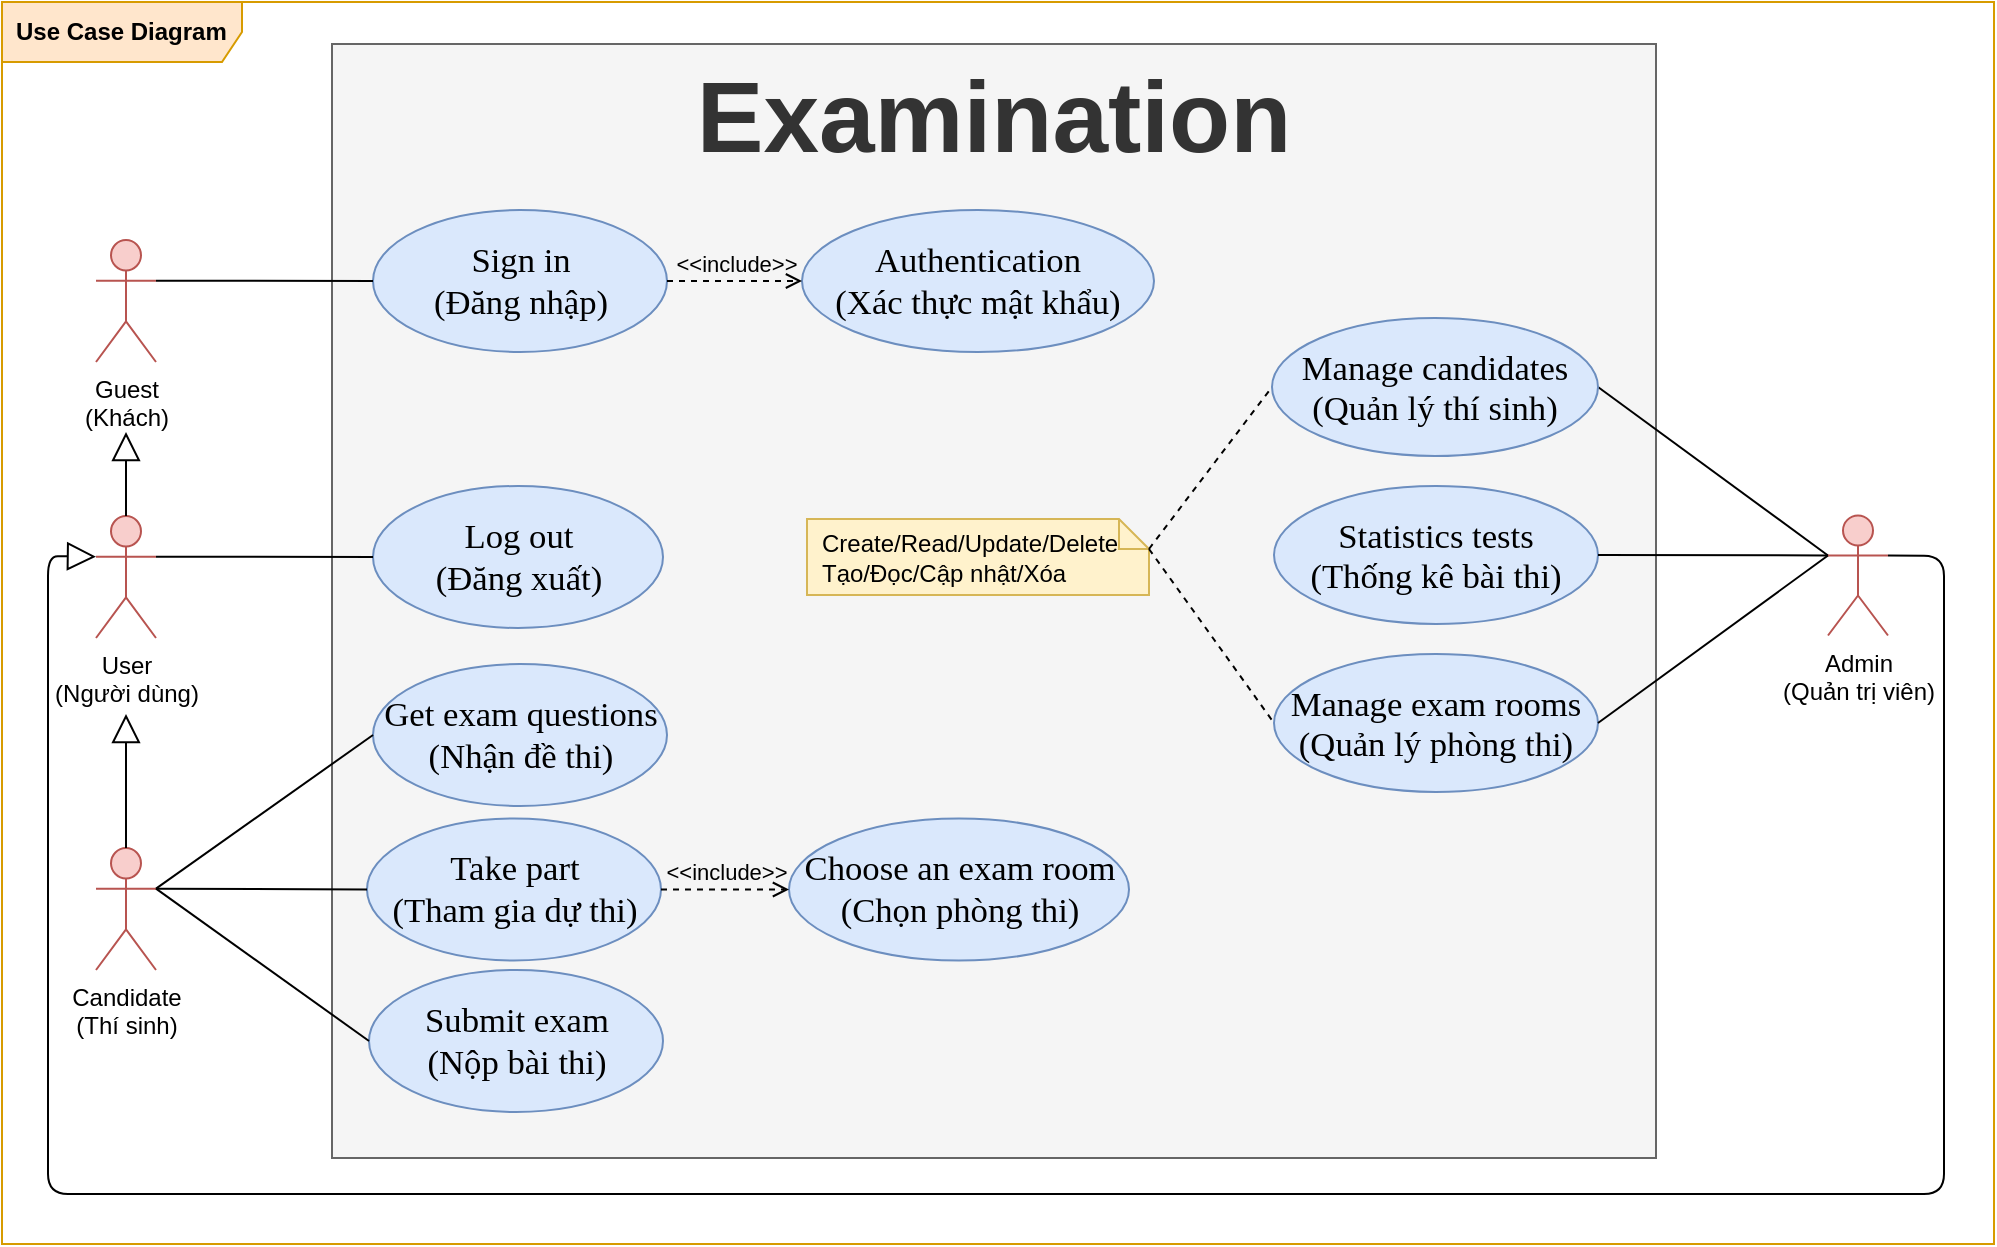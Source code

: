 <mxfile>
    <diagram id="vFwksppeN1v7TlpWI2SC" name="Use Case">
        <mxGraphModel dx="1171" dy="528" grid="0" gridSize="10" guides="1" tooltips="1" connect="1" arrows="1" fold="1" page="0" pageScale="1" pageWidth="827" pageHeight="1169" math="0" shadow="0">
            <root>
                <mxCell id="0"/>
                <mxCell id="1" parent="0"/>
                <mxCell id="3" value="&lt;b&gt;Use Case Diagram&lt;/b&gt;" style="shape=umlFrame;whiteSpace=wrap;html=1;width=120;height=30;boundedLbl=1;verticalAlign=middle;align=left;spacingLeft=5;fillColor=#ffe6cc;strokeColor=#d79b00;swimlaneFillColor=#FFFFFF;" parent="1" vertex="1">
                    <mxGeometry x="388" y="319" width="996" height="621" as="geometry"/>
                </mxCell>
                <mxCell id="4" value="&lt;font style=&quot;font-size: 50px&quot;&gt;Examination&lt;/font&gt;" style="shape=rect;html=1;verticalAlign=top;fontStyle=1;whiteSpace=wrap;align=center;fillColor=#f5f5f5;strokeColor=#666666;fontColor=#333333;" parent="1" vertex="1">
                    <mxGeometry x="553" y="340" width="662" height="557" as="geometry"/>
                </mxCell>
                <mxCell id="7" value="&lt;font face=&quot;times new roman, serif&quot;&gt;&lt;span style=&quot;font-size: 17.333px&quot;&gt;Sign in&lt;br&gt;(Đăng nhập)&lt;/span&gt;&lt;/font&gt;" style="ellipse;whiteSpace=wrap;html=1;fillColor=#dae8fc;strokeColor=#6c8ebf;" parent="1" vertex="1">
                    <mxGeometry x="573.5" y="423" width="147" height="71" as="geometry"/>
                </mxCell>
                <mxCell id="8" value="" style="edgeStyle=none;html=1;endArrow=none;verticalAlign=bottom;entryX=1;entryY=0.333;entryDx=0;entryDy=0;entryPerimeter=0;exitX=0;exitY=0.5;exitDx=0;exitDy=0;" parent="1" source="7" target="28" edge="1">
                    <mxGeometry width="160" relative="1" as="geometry">
                        <mxPoint x="997.5" y="403" as="sourcePoint"/>
                        <mxPoint x="446" y="470" as="targetPoint"/>
                    </mxGeometry>
                </mxCell>
                <mxCell id="11" value="&lt;font face=&quot;times new roman, serif&quot;&gt;&lt;span style=&quot;font-size: 17.333px&quot;&gt;Authentication&lt;br&gt;(Xác thực mật khẩu)&lt;/span&gt;&lt;/font&gt;" style="ellipse;whiteSpace=wrap;html=1;fillColor=#dae8fc;strokeColor=#6c8ebf;" parent="1" vertex="1">
                    <mxGeometry x="788" y="423" width="176" height="71" as="geometry"/>
                </mxCell>
                <mxCell id="12" value="&amp;lt;&amp;lt;include&amp;gt;&amp;gt;" style="edgeStyle=none;html=1;endArrow=open;verticalAlign=bottom;dashed=1;labelBackgroundColor=none;exitX=1;exitY=0.5;exitDx=0;exitDy=0;" parent="1" source="7" target="11" edge="1">
                    <mxGeometry width="160" relative="1" as="geometry">
                        <mxPoint x="317.0" y="270" as="sourcePoint"/>
                        <mxPoint x="921.5" y="710" as="targetPoint"/>
                    </mxGeometry>
                </mxCell>
                <mxCell id="18" value="User&lt;br&gt;(Người dùng)" style="shape=umlActor;verticalLabelPosition=bottom;verticalAlign=top;html=1;fillColor=#f8cecc;strokeColor=#b85450;" parent="1" vertex="1">
                    <mxGeometry x="435" y="576" width="30" height="61" as="geometry"/>
                </mxCell>
                <mxCell id="22" value="&lt;span style=&quot;font-family: &amp;#34;times new roman&amp;#34; , serif ; font-size: 17.333px&quot;&gt;Log out&lt;br&gt;&lt;/span&gt;&lt;font face=&quot;times new roman, serif&quot;&gt;&lt;span style=&quot;font-size: 17.333px&quot;&gt;(Đăng xuất)&lt;br&gt;&lt;/span&gt;&lt;/font&gt;" style="ellipse;whiteSpace=wrap;html=1;fillColor=#dae8fc;strokeColor=#6c8ebf;" parent="1" vertex="1">
                    <mxGeometry x="573.5" y="561" width="145" height="71" as="geometry"/>
                </mxCell>
                <mxCell id="23" value="" style="edgeStyle=none;html=1;endArrow=none;verticalAlign=bottom;exitX=1;exitY=0.333;exitDx=0;exitDy=0;exitPerimeter=0;entryX=0;entryY=0.5;entryDx=0;entryDy=0;" parent="1" source="18" target="22" edge="1">
                    <mxGeometry width="160" relative="1" as="geometry">
                        <mxPoint x="491" y="604" as="sourcePoint"/>
                        <mxPoint x="601" y="651" as="targetPoint"/>
                    </mxGeometry>
                </mxCell>
                <mxCell id="28" value="Guest&lt;br&gt;(Khách)" style="shape=umlActor;verticalLabelPosition=bottom;verticalAlign=top;html=1;fillColor=#f8cecc;strokeColor=#b85450;" parent="1" vertex="1">
                    <mxGeometry x="435" y="438" width="30" height="61" as="geometry"/>
                </mxCell>
                <mxCell id="29" value="" style="edgeStyle=none;html=1;endArrow=block;endFill=0;endSize=12;verticalAlign=bottom;exitX=0.5;exitY=0;exitDx=0;exitDy=0;exitPerimeter=0;" parent="1" source="18" edge="1">
                    <mxGeometry width="160" relative="1" as="geometry">
                        <mxPoint x="665" y="647" as="sourcePoint"/>
                        <mxPoint x="450" y="534" as="targetPoint"/>
                    </mxGeometry>
                </mxCell>
                <mxCell id="40" value="Candidate&lt;br&gt;(Thí sinh)" style="shape=umlActor;verticalLabelPosition=bottom;verticalAlign=top;html=1;fillColor=#f8cecc;strokeColor=#b85450;" parent="1" vertex="1">
                    <mxGeometry x="435" y="742" width="30" height="61" as="geometry"/>
                </mxCell>
                <mxCell id="41" value="&lt;font face=&quot;times new roman, serif&quot;&gt;&lt;span style=&quot;font-size: 17.333px&quot;&gt;Take part&lt;br&gt;(Tham gia dự thi)&lt;/span&gt;&lt;/font&gt;" style="ellipse;whiteSpace=wrap;html=1;fillColor=#dae8fc;strokeColor=#6c8ebf;" parent="1" vertex="1">
                    <mxGeometry x="570.5" y="727.25" width="147" height="71" as="geometry"/>
                </mxCell>
                <mxCell id="42" value="" style="edgeStyle=none;html=1;endArrow=none;verticalAlign=bottom;exitX=0;exitY=0.5;exitDx=0;exitDy=0;entryX=1;entryY=0.333;entryDx=0;entryDy=0;entryPerimeter=0;" parent="1" source="41" target="40" edge="1">
                    <mxGeometry width="160" relative="1" as="geometry">
                        <mxPoint x="419.5" y="812" as="sourcePoint"/>
                        <mxPoint x="529.5" y="678" as="targetPoint"/>
                    </mxGeometry>
                </mxCell>
                <mxCell id="43" value="&lt;font face=&quot;times new roman, serif&quot;&gt;&lt;span style=&quot;font-size: 17.333px&quot;&gt;Choose an exam room&lt;br&gt;(Chọn phòng thi)&lt;/span&gt;&lt;/font&gt;" style="ellipse;whiteSpace=wrap;html=1;fillColor=#dae8fc;strokeColor=#6c8ebf;" parent="1" vertex="1">
                    <mxGeometry x="781.5" y="727.25" width="170" height="71" as="geometry"/>
                </mxCell>
                <mxCell id="44" value="&amp;lt;&amp;lt;include&amp;gt;&amp;gt;" style="edgeStyle=none;html=1;endArrow=open;verticalAlign=bottom;dashed=1;labelBackgroundColor=none;entryX=0;entryY=0.5;entryDx=0;entryDy=0;exitX=1;exitY=0.5;exitDx=0;exitDy=0;" parent="1" source="41" target="43" edge="1">
                    <mxGeometry width="160" relative="1" as="geometry">
                        <mxPoint x="562.5" y="832.25" as="sourcePoint"/>
                        <mxPoint x="722.5" y="832.25" as="targetPoint"/>
                    </mxGeometry>
                </mxCell>
                <mxCell id="93" value="" style="edgeStyle=none;html=1;endArrow=block;endFill=0;endSize=12;verticalAlign=bottom;exitX=0.5;exitY=0;exitDx=0;exitDy=0;exitPerimeter=0;" parent="1" source="40" edge="1">
                    <mxGeometry width="160" relative="1" as="geometry">
                        <mxPoint x="470" y="765" as="sourcePoint"/>
                        <mxPoint x="450" y="675" as="targetPoint"/>
                    </mxGeometry>
                </mxCell>
                <mxCell id="101" value="" style="edgeStyle=none;html=1;endArrow=none;verticalAlign=bottom;exitX=1;exitY=0.5;exitDx=0;exitDy=0;entryX=0;entryY=0.333;entryDx=0;entryDy=0;entryPerimeter=0;" parent="1" source="120" target="106" edge="1">
                    <mxGeometry width="160" relative="1" as="geometry">
                        <mxPoint x="1165" y="596.25" as="sourcePoint"/>
                        <mxPoint x="1175.0" y="747" as="targetPoint"/>
                    </mxGeometry>
                </mxCell>
                <mxCell id="104" value="" style="group" parent="1" vertex="1" connectable="0">
                    <mxGeometry x="1301" y="569.75" width="30" height="90" as="geometry"/>
                </mxCell>
                <mxCell id="105" value="" style="group" parent="104" vertex="1" connectable="0">
                    <mxGeometry width="30" height="90" as="geometry"/>
                </mxCell>
                <mxCell id="106" value="Admin&lt;br&gt;(Quản trị viên)" style="shape=umlActor;verticalLabelPosition=bottom;verticalAlign=top;html=1;fillColor=#f8cecc;strokeColor=#b85450;" parent="105" vertex="1">
                    <mxGeometry y="6" width="30" height="60" as="geometry"/>
                </mxCell>
                <mxCell id="111" value="" style="edgeStyle=none;html=1;endArrow=block;endFill=0;endSize=12;verticalAlign=bottom;exitX=1;exitY=0.333;exitDx=0;exitDy=0;exitPerimeter=0;entryX=0;entryY=0.333;entryDx=0;entryDy=0;entryPerimeter=0;" parent="1" source="106" target="18" edge="1">
                    <mxGeometry width="160" relative="1" as="geometry">
                        <mxPoint x="1746" y="1083" as="sourcePoint"/>
                        <mxPoint x="1745" y="836" as="targetPoint"/>
                        <Array as="points">
                            <mxPoint x="1359" y="596"/>
                            <mxPoint x="1359" y="915"/>
                            <mxPoint x="411" y="915"/>
                            <mxPoint x="411" y="596"/>
                        </Array>
                    </mxGeometry>
                </mxCell>
                <mxCell id="120" value="&lt;span lang=&quot;EN-US&quot; style=&quot;font-size: 13.0pt ; line-height: 115% ; font-family: &amp;#34;times new roman&amp;#34; , serif&quot;&gt;Manage candidates&lt;br&gt;(Quản&lt;/span&gt;&lt;span style=&quot;font-size: 13.0pt ; line-height: 115% ; font-family: &amp;#34;times new roman&amp;#34; , serif&quot;&gt; lý thí sinh)&lt;br&gt;&lt;/span&gt;" style="ellipse;whiteSpace=wrap;html=1;fillColor=#dae8fc;strokeColor=#6c8ebf;" parent="1" vertex="1">
                    <mxGeometry x="1023" y="477" width="163" height="69" as="geometry"/>
                </mxCell>
                <mxCell id="121" value="Create/Read/Update/Delete&#10;Tạo/Đọc/Cập nhật/Xóa" style="shape=note;size=15;spacingLeft=5;align=left;whiteSpace=wrap;fillColor=#fff2cc;strokeColor=#d6b656;" parent="1" vertex="1">
                    <mxGeometry x="790.5" y="577.5" width="171" height="38" as="geometry"/>
                </mxCell>
                <mxCell id="122" value="" style="endArrow=none;dashed=1;html=1;entryX=0;entryY=0.5;entryDx=0;entryDy=0;exitX=0;exitY=0;exitDx=171;exitDy=15;exitPerimeter=0;" parent="1" source="121" target="120" edge="1">
                    <mxGeometry width="50" height="50" relative="1" as="geometry">
                        <mxPoint x="957" y="554.13" as="sourcePoint"/>
                        <mxPoint x="1019" y="554.63" as="targetPoint"/>
                    </mxGeometry>
                </mxCell>
                <mxCell id="2AbSQogmMVi--ld2LGf0-122" value="&lt;span lang=&quot;EN-US&quot; style=&quot;font-size: 13.0pt ; line-height: 115% ; font-family: &amp;#34;times new roman&amp;#34; , serif&quot;&gt;Manage exam rooms&lt;br&gt;(Quản&lt;/span&gt;&lt;span style=&quot;font-size: 13.0pt ; line-height: 115% ; font-family: &amp;#34;times new roman&amp;#34; , serif&quot;&gt; lý phòng thi)&lt;br&gt;&lt;/span&gt;" style="ellipse;whiteSpace=wrap;html=1;fillColor=#dae8fc;strokeColor=#6c8ebf;" vertex="1" parent="1">
                    <mxGeometry x="1024" y="645" width="162" height="69" as="geometry"/>
                </mxCell>
                <mxCell id="2AbSQogmMVi--ld2LGf0-124" value="" style="endArrow=none;dashed=1;html=1;entryX=0;entryY=0.5;entryDx=0;entryDy=0;exitX=0;exitY=0;exitDx=171;exitDy=15;exitPerimeter=0;" edge="1" source="121" parent="1" target="2AbSQogmMVi--ld2LGf0-122">
                    <mxGeometry width="50" height="50" relative="1" as="geometry">
                        <mxPoint x="957" y="628.88" as="sourcePoint"/>
                        <mxPoint x="1031" y="633.38" as="targetPoint"/>
                    </mxGeometry>
                </mxCell>
                <mxCell id="2AbSQogmMVi--ld2LGf0-125" value="" style="edgeStyle=none;html=1;endArrow=none;verticalAlign=bottom;exitX=1;exitY=0.5;exitDx=0;exitDy=0;entryX=0;entryY=0.333;entryDx=0;entryDy=0;entryPerimeter=0;" edge="1" parent="1" source="2AbSQogmMVi--ld2LGf0-122" target="106">
                    <mxGeometry width="160" relative="1" as="geometry">
                        <mxPoint x="1205" y="605.75" as="sourcePoint"/>
                        <mxPoint x="1311" y="605.75" as="targetPoint"/>
                    </mxGeometry>
                </mxCell>
                <mxCell id="PCvY9RVtnEplVj5DhOxz-122" value="&lt;span lang=&quot;EN-US&quot; style=&quot;font-size: 13.0pt ; line-height: 115% ; font-family: &amp;#34;times new roman&amp;#34; , serif&quot;&gt;Statistics tests&lt;br&gt;(Thống kê&lt;/span&gt;&lt;span style=&quot;font-size: 13.0pt ; line-height: 115% ; font-family: &amp;#34;times new roman&amp;#34; , serif&quot;&gt;&amp;nbsp;bài thi)&lt;br&gt;&lt;/span&gt;" style="ellipse;whiteSpace=wrap;html=1;fillColor=#dae8fc;strokeColor=#6c8ebf;" vertex="1" parent="1">
                    <mxGeometry x="1024" y="561" width="162" height="69" as="geometry"/>
                </mxCell>
                <mxCell id="PCvY9RVtnEplVj5DhOxz-123" value="" style="edgeStyle=none;html=1;endArrow=none;verticalAlign=bottom;exitX=1;exitY=0.5;exitDx=0;exitDy=0;entryX=0;entryY=0.333;entryDx=0;entryDy=0;entryPerimeter=0;" edge="1" parent="1" source="PCvY9RVtnEplVj5DhOxz-122" target="106">
                    <mxGeometry width="160" relative="1" as="geometry">
                        <mxPoint x="1201.5" y="676.44" as="sourcePoint"/>
                        <mxPoint x="1311" y="605.75" as="targetPoint"/>
                    </mxGeometry>
                </mxCell>
                <mxCell id="bOLhH7fUV6sGCiAlFYuq-122" value="&lt;font face=&quot;times new roman, serif&quot;&gt;&lt;span style=&quot;font-size: 17.333px&quot;&gt;Get exam questions&lt;/span&gt;&lt;br&gt;&lt;span style=&quot;font-size: 17.333px&quot;&gt;(Nhận đề thi)&lt;/span&gt;&lt;/font&gt;" style="ellipse;whiteSpace=wrap;html=1;fillColor=#dae8fc;strokeColor=#6c8ebf;" vertex="1" parent="1">
                    <mxGeometry x="573.5" y="650" width="147" height="71" as="geometry"/>
                </mxCell>
                <mxCell id="bOLhH7fUV6sGCiAlFYuq-123" value="&lt;font face=&quot;times new roman, serif&quot;&gt;&lt;span style=&quot;font-size: 17.333px&quot;&gt;Submit exam&lt;br&gt;(&lt;/span&gt;&lt;/font&gt;&lt;span style=&quot;font-family: &amp;#34;times new roman&amp;#34; , serif ; font-size: 17.333px&quot;&gt;Nộp bài thi&lt;/span&gt;&lt;font face=&quot;times new roman, serif&quot;&gt;&lt;span style=&quot;font-size: 17.333px&quot;&gt;)&lt;/span&gt;&lt;/font&gt;" style="ellipse;whiteSpace=wrap;html=1;fillColor=#dae8fc;strokeColor=#6c8ebf;" vertex="1" parent="1">
                    <mxGeometry x="571.5" y="803" width="147" height="71" as="geometry"/>
                </mxCell>
                <mxCell id="bOLhH7fUV6sGCiAlFYuq-124" value="" style="edgeStyle=none;html=1;endArrow=none;verticalAlign=bottom;exitX=0;exitY=0.5;exitDx=0;exitDy=0;entryX=1;entryY=0.333;entryDx=0;entryDy=0;entryPerimeter=0;" edge="1" parent="1" source="bOLhH7fUV6sGCiAlFYuq-122" target="40">
                    <mxGeometry width="160" relative="1" as="geometry">
                        <mxPoint x="580.5" y="772.75" as="sourcePoint"/>
                        <mxPoint x="383" y="725" as="targetPoint"/>
                    </mxGeometry>
                </mxCell>
                <mxCell id="bOLhH7fUV6sGCiAlFYuq-125" value="" style="edgeStyle=none;html=1;endArrow=none;verticalAlign=bottom;exitX=0;exitY=0.5;exitDx=0;exitDy=0;entryX=1;entryY=0.333;entryDx=0;entryDy=0;entryPerimeter=0;" edge="1" parent="1" source="bOLhH7fUV6sGCiAlFYuq-123" target="40">
                    <mxGeometry width="160" relative="1" as="geometry">
                        <mxPoint x="583.5" y="695.5" as="sourcePoint"/>
                        <mxPoint x="475" y="772.333" as="targetPoint"/>
                    </mxGeometry>
                </mxCell>
            </root>
        </mxGraphModel>
    </diagram>
    <diagram id="VcW4fUZPZZoMmt9Khkdq" name="Class">
        <mxGraphModel dx="761" dy="743" grid="0" gridSize="10" guides="1" tooltips="1" connect="1" arrows="1" fold="1" page="0" pageScale="1" pageWidth="827" pageHeight="1169" math="0" shadow="0">
            <root>
                <mxCell id="Jz3qjyxFBSEg-2J9E2p_-0"/>
                <mxCell id="Jz3qjyxFBSEg-2J9E2p_-1" parent="Jz3qjyxFBSEg-2J9E2p_-0"/>
                <mxCell id="TAutXAkVlzBhgAMifwpL-0" value="Biểu đồ lớp" style="shape=umlFrame;whiteSpace=wrap;html=1;width=85;height=24;boundedLbl=1;verticalAlign=middle;align=left;spacingLeft=5;fillColor=#ffe6cc;strokeColor=#d79b00;swimlaneFillColor=#FFFFFF;fontStyle=1" vertex="1" parent="Jz3qjyxFBSEg-2J9E2p_-1">
                    <mxGeometry x="66" y="-115.5" width="1686" height="1030" as="geometry"/>
                </mxCell>
                <mxCell id="TAutXAkVlzBhgAMifwpL-1" value="Khach" style="swimlane;fontStyle=3;align=center;verticalAlign=top;childLayout=stackLayout;horizontal=1;startSize=24;horizontalStack=0;resizeParent=1;resizeParentMax=0;resizeLast=0;collapsible=1;marginBottom=0;fillColor=#fff2cc;strokeColor=#d6b656;gradientColor=#ffd966;" vertex="1" parent="Jz3qjyxFBSEg-2J9E2p_-1">
                    <mxGeometry x="112" y="-82" width="339" height="153" as="geometry">
                        <mxRectangle x="0.5" y="4" width="64" height="26" as="alternateBounds"/>
                    </mxGeometry>
                </mxCell>
                <mxCell id="TAutXAkVlzBhgAMifwpL-2" value="" style="line;strokeWidth=1;fillColor=none;align=left;verticalAlign=middle;spacingTop=-1;spacingLeft=3;spacingRight=3;rotatable=0;labelPosition=right;points=[];portConstraint=eastwest;" vertex="1" parent="TAutXAkVlzBhgAMifwpL-1">
                    <mxGeometry y="24" width="339" height="8" as="geometry"/>
                </mxCell>
                <mxCell id="TAutXAkVlzBhgAMifwpL-3" value="+ xemThongTinPhongKham(): void&#10;+ timKiem(tuKhoa: String)&#10;+ dangNhap(tenNguoiDung: String, matKhau: String): String&#10;- xacThuc(tenNguoiDung: String, matKhau: String): boolean&#10;- xacMinh(tenNguoiDung: String): boolean&#10;+ dangKyTaiKhoan(BenhNhan): BenhNhan&#10;- xacMinh(soDienThoai: String, maXacNhan: String): boolean&#10;+ datLaiMatKhau(matKhau: String, matKhauMoi:String): void" style="text;strokeColor=#6c8ebf;fillColor=#dae8fc;align=left;verticalAlign=top;spacingLeft=4;spacingRight=4;overflow=hidden;rotatable=0;points=[[0,0.5],[1,0.5]];portConstraint=eastwest;fontStyle=0;" vertex="1" parent="TAutXAkVlzBhgAMifwpL-1">
                    <mxGeometry y="32" width="339" height="121" as="geometry"/>
                </mxCell>
                <mxCell id="TAutXAkVlzBhgAMifwpL-4" value="NguoiDung" style="swimlane;fontStyle=1;align=center;verticalAlign=top;childLayout=stackLayout;horizontal=1;startSize=26;horizontalStack=0;resizeParent=1;resizeParentMax=0;resizeLast=0;collapsible=1;marginBottom=0;fillColor=#fff2cc;strokeColor=#d6b656;gradientColor=#ffd966;" vertex="1" parent="Jz3qjyxFBSEg-2J9E2p_-1">
                    <mxGeometry x="112" y="138" width="339" height="202" as="geometry"/>
                </mxCell>
                <mxCell id="TAutXAkVlzBhgAMifwpL-5" value="+ maND: String {id}&#10;- tenNguoiDung: String {unique}&#10;- matKhau: String&#10;- dangDangNhap: boolean = false" style="text;strokeColor=#d79b00;fillColor=#ffe6cc;align=left;verticalAlign=top;spacingLeft=4;spacingRight=4;overflow=hidden;rotatable=0;points=[[0,0.5],[1,0.5]];portConstraint=eastwest;" vertex="1" parent="TAutXAkVlzBhgAMifwpL-4">
                    <mxGeometry y="26" width="339" height="62" as="geometry"/>
                </mxCell>
                <mxCell id="TAutXAkVlzBhgAMifwpL-6" value="" style="line;strokeWidth=1;fillColor=none;align=left;verticalAlign=middle;spacingTop=-1;spacingLeft=3;spacingRight=3;rotatable=0;labelPosition=right;points=[];portConstraint=eastwest;" vertex="1" parent="TAutXAkVlzBhgAMifwpL-4">
                    <mxGeometry y="88" width="339" height="8" as="geometry"/>
                </mxCell>
                <mxCell id="TAutXAkVlzBhgAMifwpL-7" value="+ NguoiDung(String, String)&#10;+ dangXuat(): boolean&#10;+ doiMatKhau(matKhau: String, matKhauMoi: String): boolean&#10;- xacThuc(matKhau: String): boolean&#10;+ xemHoSo(): HoSo&#10;+ chinhSuaHoSo(String, String, int, GioiTinh, String, String,&#10;String): HoSo" style="text;strokeColor=#6c8ebf;fillColor=#dae8fc;align=left;verticalAlign=top;spacingLeft=4;spacingRight=4;overflow=hidden;rotatable=0;points=[[0,0.5],[1,0.5]];portConstraint=eastwest;" vertex="1" parent="TAutXAkVlzBhgAMifwpL-4">
                    <mxGeometry y="96" width="339" height="106" as="geometry"/>
                </mxCell>
                <mxCell id="TAutXAkVlzBhgAMifwpL-8" value="HoSo" style="swimlane;fontStyle=1;align=center;verticalAlign=top;childLayout=stackLayout;horizontal=1;startSize=26;horizontalStack=0;resizeParent=1;resizeParentMax=0;resizeLast=0;collapsible=1;marginBottom=0;fillColor=#fff2cc;strokeColor=#d6b656;gradientColor=#ffd966;" vertex="1" parent="Jz3qjyxFBSEg-2J9E2p_-1">
                    <mxGeometry x="562" y="154" width="122" height="190" as="geometry"/>
                </mxCell>
                <mxCell id="TAutXAkVlzBhgAMifwpL-9" value="+ maHS: String {id}&#10;- ten: String&#10;- ho: String&#10;- ngaySinh: Date&#10;- gioiTinh: GioiTinh&#10;- soDienThoai: String&#10;- diaChi: String&#10;- maND: String" style="text;strokeColor=#d79b00;fillColor=#ffe6cc;align=left;verticalAlign=top;spacingLeft=4;spacingRight=4;overflow=hidden;rotatable=0;points=[[0,0.5],[1,0.5]];portConstraint=eastwest;" vertex="1" parent="TAutXAkVlzBhgAMifwpL-8">
                    <mxGeometry y="26" width="122" height="119" as="geometry"/>
                </mxCell>
                <mxCell id="TAutXAkVlzBhgAMifwpL-10" value="" style="line;strokeWidth=1;fillColor=none;align=left;verticalAlign=middle;spacingTop=-1;spacingLeft=3;spacingRight=3;rotatable=0;labelPosition=right;points=[];portConstraint=eastwest;" vertex="1" parent="TAutXAkVlzBhgAMifwpL-8">
                    <mxGeometry y="145" width="122" height="8" as="geometry"/>
                </mxCell>
                <mxCell id="TAutXAkVlzBhgAMifwpL-11" value="+ HoSo()&#10;+ getTuoi(): int" style="text;strokeColor=#6c8ebf;fillColor=#dae8fc;align=left;verticalAlign=top;spacingLeft=4;spacingRight=4;overflow=hidden;rotatable=0;points=[[0,0.5],[1,0.5]];portConstraint=eastwest;fontStyle=0" vertex="1" parent="TAutXAkVlzBhgAMifwpL-8">
                    <mxGeometry y="153" width="122" height="37" as="geometry"/>
                </mxCell>
                <mxCell id="TAutXAkVlzBhgAMifwpL-12" value="BenhNhan" style="swimlane;fontStyle=1;align=center;verticalAlign=top;childLayout=stackLayout;horizontal=1;startSize=26;horizontalStack=0;resizeParent=1;resizeParentMax=0;resizeLast=0;collapsible=1;marginBottom=0;fillColor=#fff2cc;strokeColor=#d6b656;gradientColor=#ffd966;" vertex="1" parent="Jz3qjyxFBSEg-2J9E2p_-1">
                    <mxGeometry x="113" y="395" width="339" height="220" as="geometry"/>
                </mxCell>
                <mxCell id="TAutXAkVlzBhgAMifwpL-13" value="+ maBN: String {id}&#10;- soBaoHiemYTe: String&#10;- biKhoa: boolean" style="text;strokeColor=#d79b00;fillColor=#ffe6cc;align=left;verticalAlign=top;spacingLeft=4;spacingRight=4;overflow=hidden;rotatable=0;points=[[0,0.5],[1,0.5]];portConstraint=eastwest;" vertex="1" parent="TAutXAkVlzBhgAMifwpL-12">
                    <mxGeometry y="26" width="339" height="52" as="geometry"/>
                </mxCell>
                <mxCell id="TAutXAkVlzBhgAMifwpL-14" value="" style="line;strokeWidth=1;fillColor=none;align=left;verticalAlign=middle;spacingTop=-1;spacingLeft=3;spacingRight=3;rotatable=0;labelPosition=right;points=[];portConstraint=eastwest;" vertex="1" parent="TAutXAkVlzBhgAMifwpL-12">
                    <mxGeometry y="78" width="339" height="8" as="geometry"/>
                </mxCell>
                <mxCell id="TAutXAkVlzBhgAMifwpL-15" value="+ BenhNhan(String, String, String)&#10;+ dangKyKhamBenh(): boolean&#10;+ huy(): boolean&#10;- chonLichKham(): LichKham&#10;+ xemDonThuoc(matKhau: String, matKhauMoi: String): void&#10;+ in(): void&#10;+ thanhToanDonThuoc(): boolean&#10;- thanhToanBangThe(): boolean&#10;- thanhToanBangMoMo(): boolean" style="text;strokeColor=#6c8ebf;fillColor=#dae8fc;align=left;verticalAlign=top;spacingLeft=4;spacingRight=4;overflow=hidden;rotatable=0;points=[[0,0.5],[1,0.5]];portConstraint=eastwest;fontStyle=0" vertex="1" parent="TAutXAkVlzBhgAMifwpL-12">
                    <mxGeometry y="86" width="339" height="134" as="geometry"/>
                </mxCell>
                <mxCell id="TAutXAkVlzBhgAMifwpL-16" value="&lt;p style=&quot;margin: 0px ; margin-top: 4px ; text-align: center&quot;&gt;&amp;lt;&amp;lt;enumeration&amp;gt;&amp;gt;&lt;br&gt;&lt;b&gt;GioiTinh&lt;/b&gt;&lt;/p&gt;&lt;hr&gt;&lt;p style=&quot;margin: 0px ; margin-left: 8px ; text-align: left&quot;&gt;Nam&lt;br&gt;Nu&lt;/p&gt;" style="shape=rect;html=1;overflow=fill;whiteSpace=wrap;fillColor=#e1d5e7;strokeColor=#9673a6;" vertex="1" parent="Jz3qjyxFBSEg-2J9E2p_-1">
                    <mxGeometry x="738" y="200.5" width="114" height="78" as="geometry"/>
                </mxCell>
                <mxCell id="TAutXAkVlzBhgAMifwpL-17" value="" style="endArrow=block;endSize=16;endFill=0;html=1;exitX=0.5;exitY=0;exitDx=0;exitDy=0;entryX=0.498;entryY=0.998;entryDx=0;entryDy=0;entryPerimeter=0;" edge="1" parent="Jz3qjyxFBSEg-2J9E2p_-1" source="TAutXAkVlzBhgAMifwpL-4" target="TAutXAkVlzBhgAMifwpL-3">
                    <mxGeometry width="160" relative="1" as="geometry">
                        <mxPoint x="306" y="210" as="sourcePoint"/>
                        <mxPoint x="260" y="165" as="targetPoint"/>
                    </mxGeometry>
                </mxCell>
                <mxCell id="TAutXAkVlzBhgAMifwpL-18" value="" style="endArrow=block;endSize=16;endFill=0;html=1;exitX=0.5;exitY=0;exitDx=0;exitDy=0;entryX=0.502;entryY=0.997;entryDx=0;entryDy=0;entryPerimeter=0;" edge="1" parent="Jz3qjyxFBSEg-2J9E2p_-1" source="TAutXAkVlzBhgAMifwpL-12" target="TAutXAkVlzBhgAMifwpL-7">
                    <mxGeometry width="160" relative="1" as="geometry">
                        <mxPoint x="246" y="398" as="sourcePoint"/>
                        <mxPoint x="327" y="383" as="targetPoint"/>
                    </mxGeometry>
                </mxCell>
                <mxCell id="TAutXAkVlzBhgAMifwpL-19" value="LichKham" style="swimlane;fontStyle=1;align=center;verticalAlign=top;childLayout=stackLayout;horizontal=1;startSize=24;horizontalStack=0;resizeParent=1;resizeParentMax=0;resizeLast=0;collapsible=1;marginBottom=0;fillColor=#fff2cc;strokeColor=#d6b656;gradientColor=#ffd966;" vertex="1" parent="Jz3qjyxFBSEg-2J9E2p_-1">
                    <mxGeometry x="561" y="406" width="122" height="131" as="geometry"/>
                </mxCell>
                <mxCell id="TAutXAkVlzBhgAMifwpL-20" value="+ soThuTu: int {id}&#10;- ngayKham: Date&#10;- buoi: Buoi" style="text;strokeColor=#d79b00;fillColor=#ffe6cc;align=left;verticalAlign=top;spacingLeft=4;spacingRight=4;overflow=hidden;rotatable=0;points=[[0,0.5],[1,0.5]];portConstraint=eastwest;" vertex="1" parent="TAutXAkVlzBhgAMifwpL-19">
                    <mxGeometry y="24" width="122" height="50" as="geometry"/>
                </mxCell>
                <mxCell id="TAutXAkVlzBhgAMifwpL-21" value="" style="line;strokeWidth=1;fillColor=none;align=left;verticalAlign=middle;spacingTop=-1;spacingLeft=3;spacingRight=3;rotatable=0;labelPosition=right;points=[];portConstraint=eastwest;" vertex="1" parent="TAutXAkVlzBhgAMifwpL-19">
                    <mxGeometry y="74" width="122" height="8" as="geometry"/>
                </mxCell>
                <mxCell id="TAutXAkVlzBhgAMifwpL-22" value="+ LichKham(&#10;ngay: Date,&#10;buoi: Buoi)" style="text;strokeColor=#6c8ebf;fillColor=#dae8fc;align=left;verticalAlign=top;spacingLeft=4;spacingRight=4;overflow=hidden;rotatable=0;points=[[0,0.5],[1,0.5]];portConstraint=eastwest;fontStyle=0" vertex="1" parent="TAutXAkVlzBhgAMifwpL-19">
                    <mxGeometry y="82" width="122" height="49" as="geometry"/>
                </mxCell>
                <mxCell id="TAutXAkVlzBhgAMifwpL-23" value="&lt;p style=&quot;margin: 0px ; margin-top: 4px ; text-align: center&quot;&gt;&amp;lt;&amp;lt;enumeration&amp;gt;&amp;gt;&lt;br&gt;&lt;b&gt;Buoi&lt;/b&gt;&lt;/p&gt;&lt;hr&gt;&lt;p style=&quot;margin: 0px ; margin-left: 8px ; text-align: left&quot;&gt;Sang&lt;br&gt;Chieu&lt;/p&gt;" style="shape=rect;html=1;overflow=fill;whiteSpace=wrap;fillColor=#e1d5e7;strokeColor=#9673a6;" vertex="1" parent="Jz3qjyxFBSEg-2J9E2p_-1">
                    <mxGeometry x="738" y="406" width="114" height="78" as="geometry"/>
                </mxCell>
                <mxCell id="TAutXAkVlzBhgAMifwpL-24" value="QuanTriVien" style="swimlane;fontStyle=1;align=center;verticalAlign=top;childLayout=stackLayout;horizontal=1;startSize=26;horizontalStack=0;resizeParent=1;resizeParentMax=0;resizeLast=0;collapsible=1;marginBottom=0;fillColor=#fff2cc;strokeColor=#d6b656;gradientColor=#ffd966;" vertex="1" parent="Jz3qjyxFBSEg-2J9E2p_-1">
                    <mxGeometry x="112" y="684" width="339" height="195" as="geometry"/>
                </mxCell>
                <mxCell id="TAutXAkVlzBhgAMifwpL-25" value="# maQTV: String {id}" style="text;strokeColor=#d79b00;fillColor=#ffe6cc;align=left;verticalAlign=top;spacingLeft=4;spacingRight=4;overflow=hidden;rotatable=0;points=[[0,0.5],[1,0.5]];portConstraint=eastwest;" vertex="1" parent="TAutXAkVlzBhgAMifwpL-24">
                    <mxGeometry y="26" width="339" height="26" as="geometry"/>
                </mxCell>
                <mxCell id="TAutXAkVlzBhgAMifwpL-26" value="" style="line;strokeWidth=1;fillColor=none;align=left;verticalAlign=middle;spacingTop=-1;spacingLeft=3;spacingRight=3;rotatable=0;labelPosition=right;points=[];portConstraint=eastwest;" vertex="1" parent="TAutXAkVlzBhgAMifwpL-24">
                    <mxGeometry y="52" width="339" height="8" as="geometry"/>
                </mxCell>
                <mxCell id="TAutXAkVlzBhgAMifwpL-27" value="+ QuanTriVien(String, String, String)&#10;+ xemHoSo(maND: String): HoSo&#10;+ taoTaiKhoan(NhanVien): NhanVien&#10;+ quanLyTaiKhoan(maND: String): void&#10;+ xoaTaiKhoan(maND: String): boolean&#10;+ khoaTaiKhoan(maND: String, biKhoa: boolean): boolean&#10;+ doiMatKhau(matKhau: String): boolean&#10;+ thongKe(thoiDiemBatDau: Date, thoiDiemKetThuc: Date,&#10;loaiSanPham: LoaiSanPham): ArrayList&lt;SanPham&gt;" style="text;strokeColor=#6c8ebf;fillColor=#dae8fc;align=left;verticalAlign=top;spacingLeft=4;spacingRight=4;overflow=hidden;rotatable=0;points=[[0,0.5],[1,0.5]];portConstraint=eastwest;fontStyle=0" vertex="1" parent="TAutXAkVlzBhgAMifwpL-24">
                    <mxGeometry y="60" width="339" height="135" as="geometry"/>
                </mxCell>
                <mxCell id="TAutXAkVlzBhgAMifwpL-28" value="" style="endArrow=block;endSize=16;endFill=0;html=1;exitX=0.5;exitY=0;exitDx=0;exitDy=0;entryX=0.5;entryY=1;entryDx=0;entryDy=0;entryPerimeter=0;" edge="1" parent="Jz3qjyxFBSEg-2J9E2p_-1" source="TAutXAkVlzBhgAMifwpL-24" target="TAutXAkVlzBhgAMifwpL-15">
                    <mxGeometry width="160" relative="1" as="geometry">
                        <mxPoint x="219" y="679" as="sourcePoint"/>
                        <mxPoint x="283" y="624" as="targetPoint"/>
                    </mxGeometry>
                </mxCell>
                <mxCell id="TAutXAkVlzBhgAMifwpL-29" value="YTa" style="swimlane;fontStyle=1;align=center;verticalAlign=top;childLayout=stackLayout;horizontal=1;startSize=26;horizontalStack=0;resizeParent=1;resizeParentMax=0;resizeLast=0;collapsible=1;marginBottom=0;fillColor=#fff2cc;strokeColor=#d6b656;gradientColor=#ffd966;" vertex="1" parent="Jz3qjyxFBSEg-2J9E2p_-1">
                    <mxGeometry x="1285" y="11" width="308" height="84" as="geometry"/>
                </mxCell>
                <mxCell id="TAutXAkVlzBhgAMifwpL-30" value="" style="line;strokeWidth=1;fillColor=none;align=left;verticalAlign=middle;spacingTop=-1;spacingLeft=3;spacingRight=3;rotatable=0;labelPosition=right;points=[];portConstraint=eastwest;" vertex="1" parent="TAutXAkVlzBhgAMifwpL-29">
                    <mxGeometry y="26" width="308" height="8" as="geometry"/>
                </mxCell>
                <mxCell id="TAutXAkVlzBhgAMifwpL-31" value="+YTa(maNV: String)&#10;+ xemLichKham(soThuTu: int): LichKham&#10;+ xemDanhSachLichKham(Date, Buoi): List&lt;LichKham&gt;" style="text;strokeColor=#6c8ebf;fillColor=#dae8fc;align=left;verticalAlign=top;spacingLeft=4;spacingRight=4;overflow=hidden;rotatable=0;points=[[0,0.5],[1,0.5]];portConstraint=eastwest;" vertex="1" parent="TAutXAkVlzBhgAMifwpL-29">
                    <mxGeometry y="34" width="308" height="50" as="geometry"/>
                </mxCell>
                <mxCell id="TAutXAkVlzBhgAMifwpL-32" value="DonThuoc" style="swimlane;fontStyle=1;align=center;verticalAlign=top;childLayout=stackLayout;horizontal=1;startSize=26;horizontalStack=0;resizeParent=1;resizeParentMax=0;resizeLast=0;collapsible=1;marginBottom=0;fillColor=#fff2cc;strokeColor=#d6b656;gradientColor=#ffd966;" vertex="1" parent="Jz3qjyxFBSEg-2J9E2p_-1">
                    <mxGeometry x="872" y="165" width="332" height="176" as="geometry"/>
                </mxCell>
                <mxCell id="TAutXAkVlzBhgAMifwpL-33" value="+ maDT: String {id}&#10;- chuanDoan: String&#10;- danhSachChiTietThuoc: List&lt;ChiTietThuoc&gt;&#10;- loiDan: String&#10;- ngayTaiKham: Date&#10;- maBS: String&#10;- maBN: String" style="text;strokeColor=#d79b00;fillColor=#ffe6cc;align=left;verticalAlign=top;spacingLeft=4;spacingRight=4;overflow=hidden;rotatable=0;points=[[0,0.5],[1,0.5]];portConstraint=eastwest;" vertex="1" parent="TAutXAkVlzBhgAMifwpL-32">
                    <mxGeometry y="26" width="332" height="104" as="geometry"/>
                </mxCell>
                <mxCell id="TAutXAkVlzBhgAMifwpL-34" value="" style="line;strokeWidth=1;fillColor=none;align=left;verticalAlign=middle;spacingTop=-1;spacingLeft=3;spacingRight=3;rotatable=0;labelPosition=right;points=[];portConstraint=eastwest;" vertex="1" parent="TAutXAkVlzBhgAMifwpL-32">
                    <mxGeometry y="130" width="332" height="8" as="geometry"/>
                </mxCell>
                <mxCell id="TAutXAkVlzBhgAMifwpL-35" value="+ DonThuoc(String, List&lt;ChiTietThuoc&gt;, String, Date, String)&#10;+ DonThuoc(String, List&lt;ChiTietThuoc&gt;, Date, String)" style="text;strokeColor=#6c8ebf;fillColor=#dae8fc;align=left;verticalAlign=top;spacingLeft=4;spacingRight=4;overflow=hidden;rotatable=0;points=[[0,0.5],[1,0.5]];portConstraint=eastwest;" vertex="1" parent="TAutXAkVlzBhgAMifwpL-32">
                    <mxGeometry y="138" width="332" height="38" as="geometry"/>
                </mxCell>
                <mxCell id="TAutXAkVlzBhgAMifwpL-36" value="Thuoc" style="swimlane;fontStyle=1;align=center;verticalAlign=top;childLayout=stackLayout;horizontal=1;startSize=26;horizontalStack=0;resizeParent=1;resizeParentMax=0;resizeLast=0;collapsible=1;marginBottom=0;fillColor=#fff2cc;strokeColor=#d6b656;gradientColor=#ffd966;" vertex="1" parent="Jz3qjyxFBSEg-2J9E2p_-1">
                    <mxGeometry x="872" y="607" width="331" height="119" as="geometry"/>
                </mxCell>
                <mxCell id="TAutXAkVlzBhgAMifwpL-37" value="+ maT: String {id}&#10;- ngaySanXuat: Date&#10;- hanSuDung: Date&#10;- maTK: String" style="text;strokeColor=#d79b00;fillColor=#ffe6cc;align=left;verticalAlign=top;spacingLeft=4;spacingRight=4;overflow=hidden;rotatable=0;points=[[0,0.5],[1,0.5]];portConstraint=eastwest;" vertex="1" parent="TAutXAkVlzBhgAMifwpL-36">
                    <mxGeometry y="26" width="331" height="62" as="geometry"/>
                </mxCell>
                <mxCell id="TAutXAkVlzBhgAMifwpL-38" value="" style="line;strokeWidth=1;fillColor=none;align=left;verticalAlign=middle;spacingTop=-1;spacingLeft=3;spacingRight=3;rotatable=0;labelPosition=right;points=[];portConstraint=eastwest;" vertex="1" parent="TAutXAkVlzBhgAMifwpL-36">
                    <mxGeometry y="88" width="331" height="8" as="geometry"/>
                </mxCell>
                <mxCell id="TAutXAkVlzBhgAMifwpL-39" value="+ Thuoc(String, String, String, int, int, int, int, Date, Date)" style="text;strokeColor=#6c8ebf;fillColor=#dae8fc;align=left;verticalAlign=top;spacingLeft=4;spacingRight=4;overflow=hidden;rotatable=0;points=[[0,0.5],[1,0.5]];portConstraint=eastwest;" vertex="1" parent="TAutXAkVlzBhgAMifwpL-36">
                    <mxGeometry y="96" width="331" height="23" as="geometry"/>
                </mxCell>
                <mxCell id="TAutXAkVlzBhgAMifwpL-40" value="ChiTietThuoc" style="swimlane;fontStyle=1;align=center;verticalAlign=top;childLayout=stackLayout;horizontal=1;startSize=26;horizontalStack=0;resizeParent=1;resizeParentMax=0;resizeLast=0;collapsible=1;marginBottom=0;fillColor=#fff2cc;strokeColor=#d6b656;gradientColor=#ffd966;" vertex="1" parent="Jz3qjyxFBSEg-2J9E2p_-1">
                    <mxGeometry x="872" y="422" width="332" height="110" as="geometry"/>
                </mxCell>
                <mxCell id="TAutXAkVlzBhgAMifwpL-41" value="- maT: String {id}&#10;- soLan: int&#10;- soVien: int" style="text;strokeColor=#d79b00;fillColor=#ffe6cc;align=left;verticalAlign=top;spacingLeft=4;spacingRight=4;overflow=hidden;rotatable=0;points=[[0,0.5],[1,0.5]];portConstraint=eastwest;" vertex="1" parent="TAutXAkVlzBhgAMifwpL-40">
                    <mxGeometry y="26" width="332" height="50" as="geometry"/>
                </mxCell>
                <mxCell id="TAutXAkVlzBhgAMifwpL-42" value="" style="line;strokeWidth=1;fillColor=none;align=left;verticalAlign=middle;spacingTop=-1;spacingLeft=3;spacingRight=3;rotatable=0;labelPosition=right;points=[];portConstraint=eastwest;" vertex="1" parent="TAutXAkVlzBhgAMifwpL-40">
                    <mxGeometry y="76" width="332" height="8" as="geometry"/>
                </mxCell>
                <mxCell id="TAutXAkVlzBhgAMifwpL-43" value="+ ChiTietThuoc(int, int)" style="text;strokeColor=#6c8ebf;fillColor=#dae8fc;align=left;verticalAlign=top;spacingLeft=4;spacingRight=4;overflow=hidden;rotatable=0;points=[[0,0.5],[1,0.5]];portConstraint=eastwest;fontStyle=0" vertex="1" parent="TAutXAkVlzBhgAMifwpL-40">
                    <mxGeometry y="84" width="332" height="26" as="geometry"/>
                </mxCell>
                <mxCell id="TAutXAkVlzBhgAMifwpL-44" value="BacSi" style="swimlane;fontStyle=1;align=center;verticalAlign=top;childLayout=stackLayout;horizontal=1;startSize=26;horizontalStack=0;resizeParent=1;resizeParentMax=0;resizeLast=0;collapsible=1;marginBottom=0;fillColor=#fff2cc;strokeColor=#d6b656;gradientColor=#ffd966;" vertex="1" parent="Jz3qjyxFBSEg-2J9E2p_-1">
                    <mxGeometry x="1285.5" y="165" width="307.5" height="99" as="geometry"/>
                </mxCell>
                <mxCell id="TAutXAkVlzBhgAMifwpL-45" value="" style="line;strokeWidth=1;fillColor=none;align=left;verticalAlign=middle;spacingTop=-1;spacingLeft=3;spacingRight=3;rotatable=0;labelPosition=right;points=[];portConstraint=eastwest;" vertex="1" parent="TAutXAkVlzBhgAMifwpL-44">
                    <mxGeometry y="26" width="307.5" height="8" as="geometry"/>
                </mxCell>
                <mxCell id="TAutXAkVlzBhgAMifwpL-46" value="+ BacSi(maNV: String)&#10;+ xemHoSoBenhNhan(): BenhNhan&#10;+ quanLyDonThuoc(): void&#10;- quanLyChiTietThuoc(): void" style="text;strokeColor=#6c8ebf;fillColor=#dae8fc;align=left;verticalAlign=top;spacingLeft=4;spacingRight=4;overflow=hidden;rotatable=0;points=[[0,0.5],[1,0.5]];portConstraint=eastwest;fontStyle=0" vertex="1" parent="TAutXAkVlzBhgAMifwpL-44">
                    <mxGeometry y="34" width="307.5" height="65" as="geometry"/>
                </mxCell>
                <mxCell id="TAutXAkVlzBhgAMifwpL-47" value="NhanVien" style="swimlane;fontStyle=1;align=center;verticalAlign=top;childLayout=stackLayout;horizontal=1;startSize=26;horizontalStack=0;resizeParent=1;resizeParentMax=0;resizeLast=0;collapsible=1;marginBottom=0;fillColor=#fff2cc;strokeColor=#d6b656;gradientColor=#ffd966;" vertex="1" parent="Jz3qjyxFBSEg-2J9E2p_-1">
                    <mxGeometry x="1390.5" y="304" width="307.5" height="160" as="geometry"/>
                </mxCell>
                <mxCell id="TAutXAkVlzBhgAMifwpL-48" value="+ maNV: String {id}&#10;- maQTV: String&#10;- chucDanh: ChucDanh&#10;- soBuoiLamViec: int = 0&#10;- biKhoa: boolean" style="text;strokeColor=#d79b00;fillColor=#ffe6cc;align=left;verticalAlign=top;spacingLeft=4;spacingRight=4;overflow=hidden;rotatable=0;points=[[0,0.5],[1,0.5]];portConstraint=eastwest;" vertex="1" parent="TAutXAkVlzBhgAMifwpL-47">
                    <mxGeometry y="26" width="307.5" height="76" as="geometry"/>
                </mxCell>
                <mxCell id="TAutXAkVlzBhgAMifwpL-49" value="" style="line;strokeWidth=1;fillColor=none;align=left;verticalAlign=middle;spacingTop=-1;spacingLeft=3;spacingRight=3;rotatable=0;labelPosition=right;points=[];portConstraint=eastwest;" vertex="1" parent="TAutXAkVlzBhgAMifwpL-47">
                    <mxGeometry y="102" width="307.5" height="8" as="geometry"/>
                </mxCell>
                <mxCell id="TAutXAkVlzBhgAMifwpL-50" value="+ diemDanh(): void&#10;- diemDanhVaoCa(thoiDiem: LocalDateTime): boolean&#10;- diemDanhTanCa(thoiDiem: LocalDateTime): boolean" style="text;strokeColor=#6c8ebf;fillColor=#dae8fc;align=left;verticalAlign=top;spacingLeft=4;spacingRight=4;overflow=hidden;rotatable=0;points=[[0,0.5],[1,0.5]];portConstraint=eastwest;fontStyle=0" vertex="1" parent="TAutXAkVlzBhgAMifwpL-47">
                    <mxGeometry y="110" width="307.5" height="50" as="geometry"/>
                </mxCell>
                <mxCell id="TAutXAkVlzBhgAMifwpL-51" value="" style="endArrow=block;endSize=16;endFill=0;html=1;entryX=1;entryY=0;entryDx=0;entryDy=0;exitX=0.997;exitY=0.029;exitDx=0;exitDy=0;exitPerimeter=0;" edge="1" parent="Jz3qjyxFBSEg-2J9E2p_-1" source="TAutXAkVlzBhgAMifwpL-31" target="TAutXAkVlzBhgAMifwpL-47">
                    <mxGeometry width="160" relative="1" as="geometry">
                        <mxPoint x="1608" y="88" as="sourcePoint"/>
                        <mxPoint x="1613" y="284" as="targetPoint"/>
                    </mxGeometry>
                </mxCell>
                <mxCell id="TAutXAkVlzBhgAMifwpL-52" value="" style="endArrow=block;endSize=16;endFill=0;html=1;exitX=0.998;exitY=0.172;exitDx=0;exitDy=0;exitPerimeter=0;entryX=0.951;entryY=0.011;entryDx=0;entryDy=0;entryPerimeter=0;" edge="1" parent="Jz3qjyxFBSEg-2J9E2p_-1" source="TAutXAkVlzBhgAMifwpL-46" target="TAutXAkVlzBhgAMifwpL-47">
                    <mxGeometry width="160" relative="1" as="geometry">
                        <mxPoint x="1562.307" y="250.668" as="sourcePoint"/>
                        <mxPoint x="1588" y="354" as="targetPoint"/>
                    </mxGeometry>
                </mxCell>
                <mxCell id="TAutXAkVlzBhgAMifwpL-53" value="DuocSi" style="swimlane;fontStyle=1;align=center;verticalAlign=top;childLayout=stackLayout;horizontal=1;startSize=26;horizontalStack=0;resizeParent=1;resizeParentMax=0;resizeLast=0;collapsible=1;marginBottom=0;fillColor=#fff2cc;strokeColor=#d6b656;gradientColor=#ffd966;" vertex="1" parent="Jz3qjyxFBSEg-2J9E2p_-1">
                    <mxGeometry x="1279" y="521" width="307.5" height="111" as="geometry"/>
                </mxCell>
                <mxCell id="TAutXAkVlzBhgAMifwpL-54" value="" style="line;strokeWidth=1;fillColor=none;align=left;verticalAlign=middle;spacingTop=-1;spacingLeft=3;spacingRight=3;rotatable=0;labelPosition=right;points=[];portConstraint=eastwest;" vertex="1" parent="TAutXAkVlzBhgAMifwpL-53">
                    <mxGeometry y="26" width="307.5" height="8" as="geometry"/>
                </mxCell>
                <mxCell id="TAutXAkVlzBhgAMifwpL-55" value="+ DuocSi(maNV)&#10;+ xemDonThuoc(maBN: String): DonThuoc&#10;- in(): void&#10;+ quanLyQuanThuoc(): void&#10;- capNhatSoLuong(maSP: String, xuat: int): boolean" style="text;strokeColor=#6c8ebf;fillColor=#dae8fc;align=left;verticalAlign=top;spacingLeft=4;spacingRight=4;overflow=hidden;rotatable=0;points=[[0,0.5],[1,0.5]];portConstraint=eastwest;fontStyle=0" vertex="1" parent="TAutXAkVlzBhgAMifwpL-53">
                    <mxGeometry y="34" width="307.5" height="77" as="geometry"/>
                </mxCell>
                <mxCell id="TAutXAkVlzBhgAMifwpL-56" value="SanPham" style="swimlane;fontStyle=1;align=center;verticalAlign=top;childLayout=stackLayout;horizontal=1;startSize=26;horizontalStack=0;resizeParent=1;resizeParentMax=0;resizeLast=0;collapsible=1;marginBottom=0;fillColor=#fff2cc;strokeColor=#d6b656;gradientColor=#ffd966;" vertex="1" parent="Jz3qjyxFBSEg-2J9E2p_-1">
                    <mxGeometry x="519" y="656" width="277" height="188" as="geometry"/>
                </mxCell>
                <mxCell id="TAutXAkVlzBhgAMifwpL-57" value="+ maSP: String {id}&#10;- ten: String&#10;- loaiSanPham: LoaiSanPham&#10;- congDung: String&#10;- cachDung: String&#10;- gia: int&#10;- soLuongNhap: int&#10;- soLuongXuat: int&#10;-/ soLuongTon: int" style="text;strokeColor=#d79b00;fillColor=#ffe6cc;align=left;verticalAlign=top;spacingLeft=4;spacingRight=4;overflow=hidden;rotatable=0;points=[[0,0.5],[1,0.5]];portConstraint=eastwest;fontStyle=0" vertex="1" parent="TAutXAkVlzBhgAMifwpL-56">
                    <mxGeometry y="26" width="277" height="131" as="geometry"/>
                </mxCell>
                <mxCell id="TAutXAkVlzBhgAMifwpL-58" value="" style="line;strokeWidth=1;fillColor=none;align=left;verticalAlign=middle;spacingTop=-1;spacingLeft=3;spacingRight=3;rotatable=0;labelPosition=right;points=[];portConstraint=eastwest;" vertex="1" parent="TAutXAkVlzBhgAMifwpL-56">
                    <mxGeometry y="157" width="277" height="8" as="geometry"/>
                </mxCell>
                <mxCell id="TAutXAkVlzBhgAMifwpL-59" value="+ SanPham(String, String, String, int, int, int, int)" style="text;strokeColor=#6c8ebf;fillColor=#dae8fc;align=left;verticalAlign=top;spacingLeft=4;spacingRight=4;overflow=hidden;rotatable=0;points=[[0,0.5],[1,0.5]];portConstraint=eastwest;fontStyle=0" vertex="1" parent="TAutXAkVlzBhgAMifwpL-56">
                    <mxGeometry y="165" width="277" height="23" as="geometry"/>
                </mxCell>
                <mxCell id="TAutXAkVlzBhgAMifwpL-60" value="" style="endArrow=block;endSize=16;endFill=0;html=1;exitX=0.002;exitY=1.001;exitDx=0;exitDy=0;exitPerimeter=0;entryX=1;entryY=0.5;entryDx=0;entryDy=0;" edge="1" parent="Jz3qjyxFBSEg-2J9E2p_-1" source="TAutXAkVlzBhgAMifwpL-73" target="TAutXAkVlzBhgAMifwpL-57">
                    <mxGeometry width="160" relative="1" as="geometry">
                        <mxPoint x="855.369" y="815.907" as="sourcePoint"/>
                        <mxPoint x="789" y="719" as="targetPoint"/>
                    </mxGeometry>
                </mxCell>
                <mxCell id="TAutXAkVlzBhgAMifwpL-61" value="" style="endArrow=block;endSize=16;endFill=0;html=1;exitX=0;exitY=0.5;exitDx=0;exitDy=0;entryX=1;entryY=0.5;entryDx=0;entryDy=0;" edge="1" parent="Jz3qjyxFBSEg-2J9E2p_-1" source="TAutXAkVlzBhgAMifwpL-37" target="TAutXAkVlzBhgAMifwpL-57">
                    <mxGeometry width="160" relative="1" as="geometry">
                        <mxPoint x="812" y="629" as="sourcePoint"/>
                        <mxPoint x="821" y="716" as="targetPoint"/>
                    </mxGeometry>
                </mxCell>
                <mxCell id="TAutXAkVlzBhgAMifwpL-62" value="ThuKho" style="swimlane;fontStyle=1;align=center;verticalAlign=top;childLayout=stackLayout;horizontal=1;startSize=26;horizontalStack=0;resizeParent=1;resizeParentMax=0;resizeLast=0;collapsible=1;marginBottom=0;fillColor=#fff2cc;strokeColor=#d6b656;gradientColor=#ffd966;" vertex="1" parent="Jz3qjyxFBSEg-2J9E2p_-1">
                    <mxGeometry x="1279" y="689" width="305.5" height="111" as="geometry"/>
                </mxCell>
                <mxCell id="TAutXAkVlzBhgAMifwpL-63" value="" style="line;strokeWidth=1;fillColor=none;align=left;verticalAlign=middle;spacingTop=-1;spacingLeft=3;spacingRight=3;rotatable=0;labelPosition=right;points=[];portConstraint=eastwest;" vertex="1" parent="TAutXAkVlzBhgAMifwpL-62">
                    <mxGeometry y="26" width="305.5" height="8" as="geometry"/>
                </mxCell>
                <mxCell id="TAutXAkVlzBhgAMifwpL-64" value="+ ThuKho(maNV)&#10;+ quanLyKho(): void&#10;- quanLyThuoc(): void&#10;- quanLyVatDung(): void&#10;+ capNhatSoLuong(maSP: String, nhap: int): void" style="text;strokeColor=#6c8ebf;fillColor=#dae8fc;align=left;verticalAlign=top;spacingLeft=4;spacingRight=4;overflow=hidden;rotatable=0;points=[[0,0.5],[1,0.5]];portConstraint=eastwest;fontStyle=0" vertex="1" parent="TAutXAkVlzBhgAMifwpL-62">
                    <mxGeometry y="34" width="305.5" height="77" as="geometry"/>
                </mxCell>
                <mxCell id="TAutXAkVlzBhgAMifwpL-65" value="" style="endArrow=block;endSize=16;endFill=0;html=1;exitX=1.004;exitY=0.293;exitDx=0;exitDy=0;exitPerimeter=0;entryX=0.947;entryY=1.021;entryDx=0;entryDy=0;entryPerimeter=0;" edge="1" parent="Jz3qjyxFBSEg-2J9E2p_-1" source="TAutXAkVlzBhgAMifwpL-55" target="TAutXAkVlzBhgAMifwpL-50">
                    <mxGeometry width="160" relative="1" as="geometry">
                        <mxPoint x="1572.307" y="260.668" as="sourcePoint"/>
                        <mxPoint x="1605" y="473" as="targetPoint"/>
                    </mxGeometry>
                </mxCell>
                <mxCell id="TAutXAkVlzBhgAMifwpL-66" value="" style="endArrow=block;endSize=16;endFill=0;html=1;entryX=0.998;entryY=1.002;entryDx=0;entryDy=0;entryPerimeter=0;exitX=1.008;exitY=0.157;exitDx=0;exitDy=0;exitPerimeter=0;" edge="1" parent="Jz3qjyxFBSEg-2J9E2p_-1" source="TAutXAkVlzBhgAMifwpL-64" target="TAutXAkVlzBhgAMifwpL-50">
                    <mxGeometry width="160" relative="1" as="geometry">
                        <mxPoint x="1588" y="752" as="sourcePoint"/>
                        <mxPoint x="1634" y="463" as="targetPoint"/>
                    </mxGeometry>
                </mxCell>
                <mxCell id="TAutXAkVlzBhgAMifwpL-67" value="" style="endArrow=block;endSize=16;endFill=0;html=1;entryX=0.002;entryY=0.143;entryDx=0;entryDy=0;entryPerimeter=0;exitX=0.998;exitY=0.315;exitDx=0;exitDy=0;exitPerimeter=0;" edge="1" parent="Jz3qjyxFBSEg-2J9E2p_-1" source="TAutXAkVlzBhgAMifwpL-48" target="TAutXAkVlzBhgAMifwpL-15">
                    <mxGeometry width="160" relative="1" as="geometry">
                        <mxPoint x="1808" y="367" as="sourcePoint"/>
                        <mxPoint x="1883" y="715" as="targetPoint"/>
                        <Array as="points">
                            <mxPoint x="1738" y="354"/>
                            <mxPoint x="1738" y="896"/>
                            <mxPoint x="79" y="896"/>
                            <mxPoint x="79" y="500"/>
                        </Array>
                    </mxGeometry>
                </mxCell>
                <mxCell id="TAutXAkVlzBhgAMifwpL-68" value="&lt;p style=&quot;margin: 0px ; margin-top: 4px ; text-align: center&quot;&gt;&amp;lt;&amp;lt;enumeration&amp;gt;&amp;gt;&lt;br&gt;&lt;b&gt;ChucDanh&lt;/b&gt;&lt;/p&gt;&lt;hr&gt;&lt;p style=&quot;margin: 0px ; margin-left: 8px ; text-align: left&quot;&gt;YTa&lt;br&gt;BacSi&lt;/p&gt;&lt;p style=&quot;margin: 0px ; margin-left: 8px ; text-align: left&quot;&gt;DuocSi&lt;/p&gt;&lt;p style=&quot;margin: 0px ; margin-left: 8px ; text-align: left&quot;&gt;ThuKho&lt;/p&gt;" style="shape=rect;html=1;overflow=fill;whiteSpace=wrap;fillColor=#e1d5e7;strokeColor=#9673a6;" vertex="1" parent="Jz3qjyxFBSEg-2J9E2p_-1">
                    <mxGeometry x="1214" y="335.75" width="114" height="102.5" as="geometry"/>
                </mxCell>
                <mxCell id="TAutXAkVlzBhgAMifwpL-69" value="&lt;p style=&quot;margin: 0px ; margin-top: 4px ; text-align: center&quot;&gt;&amp;lt;&amp;lt;enumeration&amp;gt;&amp;gt;&lt;br&gt;&lt;b&gt;LoaiSanPham&lt;/b&gt;&lt;/p&gt;&lt;hr&gt;&lt;p style=&quot;margin: 0px ; margin-left: 8px ; text-align: left&quot;&gt;Thuoc&lt;br&gt;VatDung&lt;/p&gt;" style="shape=rect;html=1;overflow=fill;whiteSpace=wrap;fillColor=#e1d5e7;strokeColor=#9673a6;" vertex="1" parent="Jz3qjyxFBSEg-2J9E2p_-1">
                    <mxGeometry x="738" y="513" width="114" height="78" as="geometry"/>
                </mxCell>
                <mxCell id="TAutXAkVlzBhgAMifwpL-70" value="VatDung" style="swimlane;fontStyle=1;align=center;verticalAlign=top;childLayout=stackLayout;horizontal=1;startSize=26;horizontalStack=0;resizeParent=1;resizeParentMax=0;resizeLast=0;collapsible=1;marginBottom=0;fillColor=#fff2cc;strokeColor=#d6b656;gradientColor=#ffd966;" vertex="1" parent="Jz3qjyxFBSEg-2J9E2p_-1">
                    <mxGeometry x="872" y="767" width="331" height="79" as="geometry"/>
                </mxCell>
                <mxCell id="TAutXAkVlzBhgAMifwpL-71" value="- maTK: String {id}" style="text;strokeColor=#d79b00;fillColor=#ffe6cc;align=left;verticalAlign=top;spacingLeft=4;spacingRight=4;overflow=hidden;rotatable=0;points=[[0,0.5],[1,0.5]];portConstraint=eastwest;" vertex="1" parent="TAutXAkVlzBhgAMifwpL-70">
                    <mxGeometry y="26" width="331" height="22" as="geometry"/>
                </mxCell>
                <mxCell id="TAutXAkVlzBhgAMifwpL-72" value="" style="line;strokeWidth=1;fillColor=none;align=left;verticalAlign=middle;spacingTop=-1;spacingLeft=3;spacingRight=3;rotatable=0;labelPosition=right;points=[];portConstraint=eastwest;" vertex="1" parent="TAutXAkVlzBhgAMifwpL-70">
                    <mxGeometry y="48" width="331" height="8" as="geometry"/>
                </mxCell>
                <mxCell id="TAutXAkVlzBhgAMifwpL-73" value="+ VatDung(String, String, String, int, int, int, int)" style="text;strokeColor=#6c8ebf;fillColor=#dae8fc;align=left;verticalAlign=top;spacingLeft=4;spacingRight=4;overflow=hidden;rotatable=0;points=[[0,0.5],[1,0.5]];portConstraint=eastwest;" vertex="1" parent="TAutXAkVlzBhgAMifwpL-70">
                    <mxGeometry y="56" width="331" height="23" as="geometry"/>
                </mxCell>
                <mxCell id="TAutXAkVlzBhgAMifwpL-74" value="1..*" style="text;html=1;align=center;verticalAlign=middle;resizable=0;points=[];autosize=1;strokeColor=none;" vertex="1" parent="Jz3qjyxFBSEg-2J9E2p_-1">
                    <mxGeometry x="1698" y="384" width="28" height="18" as="geometry"/>
                </mxCell>
                <mxCell id="TAutXAkVlzBhgAMifwpL-75" value="" style="endArrow=diamondThin;endFill=1;endSize=24;html=1;jumpSize=0;exitX=0.5;exitY=1;exitDx=0;exitDy=0;entryX=0.5;entryY=0;entryDx=0;entryDy=0;" edge="1" parent="Jz3qjyxFBSEg-2J9E2p_-1" source="TAutXAkVlzBhgAMifwpL-40" target="TAutXAkVlzBhgAMifwpL-36">
                    <mxGeometry width="160" relative="1" as="geometry">
                        <mxPoint x="1040" y="556" as="sourcePoint"/>
                        <mxPoint x="1028.871" y="354.734" as="targetPoint"/>
                    </mxGeometry>
                </mxCell>
                <mxCell id="TAutXAkVlzBhgAMifwpL-76" value="" style="endArrow=diamondThin;endFill=0;endSize=24;html=1;labelBackgroundColor=#ffffff;verticalAlign=top;entryX=0.498;entryY=1.045;entryDx=0;entryDy=0;exitX=0.5;exitY=0;exitDx=0;exitDy=0;entryPerimeter=0;" edge="1" parent="Jz3qjyxFBSEg-2J9E2p_-1" source="TAutXAkVlzBhgAMifwpL-40" target="TAutXAkVlzBhgAMifwpL-35">
                    <mxGeometry width="160" relative="1" as="geometry">
                        <mxPoint x="976" y="391" as="sourcePoint"/>
                        <mxPoint x="638" y="336" as="targetPoint"/>
                    </mxGeometry>
                </mxCell>
                <mxCell id="TAutXAkVlzBhgAMifwpL-77" value="" style="group" vertex="1" connectable="0" parent="Jz3qjyxFBSEg-2J9E2p_-1">
                    <mxGeometry x="1206" y="212" width="74.5" height="18" as="geometry"/>
                </mxCell>
                <mxCell id="TAutXAkVlzBhgAMifwpL-78" value="1" style="text;html=1;align=center;verticalAlign=middle;resizable=0;points=[];autosize=1;strokeColor=none;" vertex="1" parent="TAutXAkVlzBhgAMifwpL-77">
                    <mxGeometry x="58.5" width="16" height="18" as="geometry"/>
                </mxCell>
                <mxCell id="TAutXAkVlzBhgAMifwpL-79" value="1..*" style="text;html=1;align=center;verticalAlign=middle;resizable=0;points=[];autosize=1;strokeColor=none;" vertex="1" parent="TAutXAkVlzBhgAMifwpL-77">
                    <mxGeometry width="28" height="18" as="geometry"/>
                </mxCell>
                <mxCell id="TAutXAkVlzBhgAMifwpL-80" value="" style="group" vertex="1" connectable="0" parent="Jz3qjyxFBSEg-2J9E2p_-1">
                    <mxGeometry x="1004" y="345" width="28" height="69" as="geometry"/>
                </mxCell>
                <mxCell id="TAutXAkVlzBhgAMifwpL-81" value="1" style="text;html=1;align=center;verticalAlign=middle;resizable=0;points=[];autosize=1;strokeColor=none;" vertex="1" parent="TAutXAkVlzBhgAMifwpL-80">
                    <mxGeometry x="12" width="16" height="18" as="geometry"/>
                </mxCell>
                <mxCell id="TAutXAkVlzBhgAMifwpL-82" value="1..*" style="text;html=1;align=center;verticalAlign=middle;resizable=0;points=[];autosize=1;strokeColor=none;" vertex="1" parent="TAutXAkVlzBhgAMifwpL-80">
                    <mxGeometry y="51" width="28" height="18" as="geometry"/>
                </mxCell>
                <mxCell id="TAutXAkVlzBhgAMifwpL-83" value="" style="group" vertex="1" connectable="0" parent="Jz3qjyxFBSEg-2J9E2p_-1">
                    <mxGeometry x="1007" y="533" width="23" height="71" as="geometry"/>
                </mxCell>
                <mxCell id="TAutXAkVlzBhgAMifwpL-84" value="1" style="text;html=1;align=center;verticalAlign=middle;resizable=0;points=[];autosize=1;strokeColor=none;direction=west;" vertex="1" parent="TAutXAkVlzBhgAMifwpL-83">
                    <mxGeometry x="7" y="53" width="16" height="18" as="geometry"/>
                </mxCell>
                <mxCell id="TAutXAkVlzBhgAMifwpL-85" value="1..*" style="text;html=1;align=center;verticalAlign=middle;resizable=0;points=[];autosize=1;strokeColor=none;direction=south;" vertex="1" parent="TAutXAkVlzBhgAMifwpL-83">
                    <mxGeometry width="18" height="28" as="geometry"/>
                </mxCell>
                <mxCell id="TAutXAkVlzBhgAMifwpL-86" value="1..*" style="text;html=1;align=center;verticalAlign=middle;resizable=0;points=[];autosize=1;strokeColor=none;" vertex="1" parent="Jz3qjyxFBSEg-2J9E2p_-1">
                    <mxGeometry x="452" y="848" width="28" height="18" as="geometry"/>
                </mxCell>
                <mxCell id="TAutXAkVlzBhgAMifwpL-87" value="Use" style="endArrow=open;endSize=12;dashed=1;html=1;exitX=1;exitY=0.5;exitDx=0;exitDy=0;entryX=0;entryY=0.5;entryDx=0;entryDy=0;" edge="1" parent="Jz3qjyxFBSEg-2J9E2p_-1" source="TAutXAkVlzBhgAMifwpL-9" target="TAutXAkVlzBhgAMifwpL-16">
                    <mxGeometry width="160" relative="1" as="geometry">
                        <mxPoint x="572" y="280" as="sourcePoint"/>
                        <mxPoint x="732" y="280" as="targetPoint"/>
                    </mxGeometry>
                </mxCell>
                <mxCell id="TAutXAkVlzBhgAMifwpL-88" value="Use" style="endArrow=open;endSize=12;dashed=1;html=1;" edge="1" parent="Jz3qjyxFBSEg-2J9E2p_-1">
                    <mxGeometry width="160" relative="1" as="geometry">
                        <mxPoint x="683" y="447" as="sourcePoint"/>
                        <mxPoint x="738" y="447" as="targetPoint"/>
                    </mxGeometry>
                </mxCell>
                <mxCell id="TAutXAkVlzBhgAMifwpL-89" value="Use" style="endArrow=open;endSize=12;dashed=1;html=1;exitX=1;exitY=0;exitDx=0;exitDy=0;entryX=0.5;entryY=1;entryDx=0;entryDy=0;" edge="1" parent="Jz3qjyxFBSEg-2J9E2p_-1" source="TAutXAkVlzBhgAMifwpL-56" target="TAutXAkVlzBhgAMifwpL-69">
                    <mxGeometry width="160" relative="1" as="geometry">
                        <mxPoint x="693" y="455" as="sourcePoint"/>
                        <mxPoint x="748" y="455" as="targetPoint"/>
                    </mxGeometry>
                </mxCell>
                <mxCell id="TAutXAkVlzBhgAMifwpL-90" value="Use" style="endArrow=open;endSize=12;dashed=1;html=1;exitX=0.004;exitY=0.743;exitDx=0;exitDy=0;entryX=1;entryY=0.5;entryDx=0;entryDy=0;exitPerimeter=0;" edge="1" parent="Jz3qjyxFBSEg-2J9E2p_-1" source="TAutXAkVlzBhgAMifwpL-48" target="TAutXAkVlzBhgAMifwpL-68">
                    <mxGeometry width="160" relative="1" as="geometry">
                        <mxPoint x="1400.5" y="387" as="sourcePoint"/>
                        <mxPoint x="1490" y="371" as="targetPoint"/>
                    </mxGeometry>
                </mxCell>
                <mxCell id="TAutXAkVlzBhgAMifwpL-91" value="&lt;meta charset=&quot;utf-8&quot;&gt;&lt;span style=&quot;color: rgb(0, 0, 0); font-family: helvetica; font-size: 11px; font-style: normal; font-weight: 400; letter-spacing: normal; text-align: center; text-indent: 0px; text-transform: none; word-spacing: 0px; background-color: rgb(255, 255, 255); display: inline; float: none;&quot;&gt;Quản lý&lt;/span&gt;" style="endArrow=none;html=1;rounded=0;align=center;verticalAlign=bottom;labelBackgroundColor=none;" edge="1" parent="Jz3qjyxFBSEg-2J9E2p_-1">
                    <mxGeometry relative="1" as="geometry">
                        <mxPoint x="1203" y="717" as="sourcePoint"/>
                        <mxPoint x="1279" y="717" as="targetPoint"/>
                    </mxGeometry>
                </mxCell>
                <mxCell id="TAutXAkVlzBhgAMifwpL-92" value="" style="triangle;fillColor=#000000;direction=west;aspect=fixed;" vertex="1" parent="Jz3qjyxFBSEg-2J9E2p_-1">
                    <mxGeometry x="1213" y="702" width="6" height="12" as="geometry"/>
                </mxCell>
                <mxCell id="TAutXAkVlzBhgAMifwpL-93" value="&lt;meta charset=&quot;utf-8&quot;&gt;&lt;span style=&quot;color: rgb(0, 0, 0); font-family: helvetica; font-size: 11px; font-style: normal; font-weight: 400; letter-spacing: normal; text-align: center; text-indent: 0px; text-transform: none; word-spacing: 0px; background-color: rgb(255, 255, 255); display: inline; float: none;&quot;&gt;Quản lý&lt;/span&gt;" style="endArrow=none;html=1;rounded=0;align=center;verticalAlign=bottom;labelBackgroundColor=none;exitX=0.999;exitY=0.107;exitDx=0;exitDy=0;exitPerimeter=0;entryX=0.001;entryY=0.684;entryDx=0;entryDy=0;entryPerimeter=0;" edge="1" parent="Jz3qjyxFBSEg-2J9E2p_-1" source="TAutXAkVlzBhgAMifwpL-70" target="TAutXAkVlzBhgAMifwpL-64">
                    <mxGeometry relative="1" as="geometry">
                        <mxPoint x="1213" y="727" as="sourcePoint"/>
                        <mxPoint x="1278" y="777" as="targetPoint"/>
                    </mxGeometry>
                </mxCell>
                <mxCell id="TAutXAkVlzBhgAMifwpL-94" value="" style="triangle;fillColor=#000000;direction=west;aspect=fixed;" vertex="1" parent="Jz3qjyxFBSEg-2J9E2p_-1">
                    <mxGeometry x="1213" y="760" width="6" height="12" as="geometry"/>
                </mxCell>
                <mxCell id="TAutXAkVlzBhgAMifwpL-95" value="" style="group" vertex="1" connectable="0" parent="Jz3qjyxFBSEg-2J9E2p_-1">
                    <mxGeometry x="1203" y="776" width="76" height="18" as="geometry"/>
                </mxCell>
                <mxCell id="TAutXAkVlzBhgAMifwpL-96" value="0..*" style="text;html=1;align=center;verticalAlign=middle;resizable=0;points=[];autosize=1;strokeColor=none;" vertex="1" parent="TAutXAkVlzBhgAMifwpL-95">
                    <mxGeometry width="28" height="18" as="geometry"/>
                </mxCell>
                <mxCell id="TAutXAkVlzBhgAMifwpL-97" value="1..*" style="text;html=1;align=center;verticalAlign=middle;resizable=0;points=[];autosize=1;strokeColor=none;" vertex="1" parent="TAutXAkVlzBhgAMifwpL-95">
                    <mxGeometry x="48" width="28" height="18" as="geometry"/>
                </mxCell>
                <mxCell id="TAutXAkVlzBhgAMifwpL-98" value="" style="group" vertex="1" connectable="0" parent="Jz3qjyxFBSEg-2J9E2p_-1">
                    <mxGeometry x="1203" y="717" width="76" height="18" as="geometry"/>
                </mxCell>
                <mxCell id="TAutXAkVlzBhgAMifwpL-99" value="1..*" style="text;html=1;align=center;verticalAlign=middle;resizable=0;points=[];autosize=1;strokeColor=none;" vertex="1" parent="TAutXAkVlzBhgAMifwpL-98">
                    <mxGeometry x="48" width="28" height="18" as="geometry"/>
                </mxCell>
                <mxCell id="TAutXAkVlzBhgAMifwpL-100" value="0..*" style="text;html=1;align=center;verticalAlign=middle;resizable=0;points=[];autosize=1;strokeColor=none;" vertex="1" parent="TAutXAkVlzBhgAMifwpL-98">
                    <mxGeometry width="28" height="18" as="geometry"/>
                </mxCell>
                <mxCell id="TAutXAkVlzBhgAMifwpL-101" value="&lt;meta charset=&quot;utf-8&quot;&gt;&lt;span style=&quot;color: rgb(0, 0, 0); font-family: helvetica; font-size: 11px; font-style: normal; font-weight: 400; letter-spacing: normal; text-align: center; text-indent: 0px; text-transform: none; word-spacing: 0px; background-color: rgb(255, 255, 255); display: inline; float: none;&quot;&gt;Quản lý&lt;/span&gt;" style="endArrow=none;html=1;rounded=0;align=center;verticalAlign=bottom;labelBackgroundColor=none;entryX=-0.002;entryY=0.183;entryDx=0;entryDy=0;entryPerimeter=0;exitX=1.005;exitY=0.191;exitDx=0;exitDy=0;exitPerimeter=0;" edge="1" parent="Jz3qjyxFBSEg-2J9E2p_-1" source="TAutXAkVlzBhgAMifwpL-33" target="TAutXAkVlzBhgAMifwpL-46">
                    <mxGeometry relative="1" as="geometry">
                        <mxPoint x="1209" y="211" as="sourcePoint"/>
                        <mxPoint x="1279" y="251" as="targetPoint"/>
                    </mxGeometry>
                </mxCell>
                <mxCell id="TAutXAkVlzBhgAMifwpL-102" value="" style="triangle;fillColor=#000000;direction=west;aspect=fixed;" vertex="1" parent="Jz3qjyxFBSEg-2J9E2p_-1">
                    <mxGeometry x="1218" y="196" width="6" height="12" as="geometry"/>
                </mxCell>
                <mxCell id="TAutXAkVlzBhgAMifwpL-103" value="&lt;meta charset=&quot;utf-8&quot;&gt;&lt;span style=&quot;color: rgb(0, 0, 0); font-family: helvetica; font-size: 11px; font-style: normal; font-weight: 400; letter-spacing: normal; text-align: center; text-indent: 0px; text-transform: none; word-spacing: 0px; background-color: rgb(255, 255, 255); display: inline; float: none;&quot;&gt;Quản lý&lt;/span&gt;" style="endArrow=none;html=1;rounded=0;align=center;verticalAlign=bottom;labelBackgroundColor=none;" edge="1" parent="Jz3qjyxFBSEg-2J9E2p_-1">
                    <mxGeometry relative="1" as="geometry">
                        <mxPoint x="452" y="866" as="sourcePoint"/>
                        <mxPoint x="1698" y="384" as="targetPoint"/>
                        <Array as="points">
                            <mxPoint x="1726" y="866"/>
                            <mxPoint x="1726" y="384"/>
                        </Array>
                    </mxGeometry>
                </mxCell>
                <mxCell id="TAutXAkVlzBhgAMifwpL-104" value="" style="triangle;fillColor=#000000;direction=east;aspect=fixed;" vertex="1" parent="Jz3qjyxFBSEg-2J9E2p_-1">
                    <mxGeometry x="1365" y="851" width="6" height="12" as="geometry"/>
                </mxCell>
                <mxCell id="TAutXAkVlzBhgAMifwpL-105" value="&lt;meta charset=&quot;utf-8&quot;&gt;&lt;span style=&quot;color: rgb(0, 0, 0); font-family: helvetica; font-size: 11px; font-style: normal; font-weight: 400; letter-spacing: normal; text-align: center; text-indent: 0px; text-transform: none; word-spacing: 0px; background-color: rgb(255, 255, 255); display: inline; float: none;&quot;&gt;Quản lý&lt;/span&gt;" style="endArrow=none;html=1;rounded=0;align=center;verticalAlign=bottom;labelBackgroundColor=none;entryX=0.391;entryY=0.006;entryDx=0;entryDy=0;entryPerimeter=0;exitX=0.389;exitY=1.008;exitDx=0;exitDy=0;exitPerimeter=0;" edge="1" parent="Jz3qjyxFBSEg-2J9E2p_-1">
                    <mxGeometry relative="1" as="geometry">
                        <mxPoint x="237.871" y="615.072" as="sourcePoint"/>
                        <mxPoint x="238.549" y="685.17" as="targetPoint"/>
                    </mxGeometry>
                </mxCell>
                <mxCell id="TAutXAkVlzBhgAMifwpL-106" value="" style="triangle;fillColor=#000000;direction=north;aspect=fixed;" vertex="1" parent="Jz3qjyxFBSEg-2J9E2p_-1">
                    <mxGeometry x="241" y="628" width="12" height="6" as="geometry"/>
                </mxCell>
                <mxCell id="TAutXAkVlzBhgAMifwpL-107" value="" style="group" vertex="1" connectable="0" parent="Jz3qjyxFBSEg-2J9E2p_-1">
                    <mxGeometry x="210" y="614" width="28" height="70" as="geometry"/>
                </mxCell>
                <mxCell id="TAutXAkVlzBhgAMifwpL-108" value="1..*" style="text;html=1;align=center;verticalAlign=middle;resizable=0;points=[];autosize=1;strokeColor=none;" vertex="1" parent="TAutXAkVlzBhgAMifwpL-107">
                    <mxGeometry width="28" height="18" as="geometry"/>
                </mxCell>
                <mxCell id="TAutXAkVlzBhgAMifwpL-109" value="1..*" style="text;html=1;align=center;verticalAlign=middle;resizable=0;points=[];autosize=1;strokeColor=none;" vertex="1" parent="TAutXAkVlzBhgAMifwpL-107">
                    <mxGeometry y="52" width="28" height="18" as="geometry"/>
                </mxCell>
                <mxCell id="TAutXAkVlzBhgAMifwpL-110" value="" style="triangle;fillColor=#000000;direction=east;aspect=fixed;" vertex="1" parent="Jz3qjyxFBSEg-2J9E2p_-1">
                    <mxGeometry x="529.13" y="473.93" width="6" height="12" as="geometry"/>
                </mxCell>
                <mxCell id="TAutXAkVlzBhgAMifwpL-111" value="&lt;font face=&quot;helvetica&quot;&gt;Đăng ký&lt;/font&gt;" style="endArrow=none;html=1;rounded=0;align=center;verticalAlign=bottom;labelBackgroundColor=none;entryX=1.001;entryY=0.065;entryDx=0;entryDy=0;exitX=-0.015;exitY=0.027;exitDx=0;exitDy=0;exitPerimeter=0;entryPerimeter=0;" edge="1" parent="Jz3qjyxFBSEg-2J9E2p_-1" source="TAutXAkVlzBhgAMifwpL-22" target="TAutXAkVlzBhgAMifwpL-15">
                    <mxGeometry relative="1" as="geometry">
                        <mxPoint x="529" y="452" as="sourcePoint"/>
                        <mxPoint x="476.679" y="551.1" as="targetPoint"/>
                    </mxGeometry>
                </mxCell>
                <mxCell id="TAutXAkVlzBhgAMifwpL-112" value="&lt;font face=&quot;helvetica&quot;&gt;Đăng ký&lt;/font&gt;" style="endArrow=none;html=1;rounded=0;align=center;verticalAlign=bottom;entryX=1;entryY=0.5;entryDx=0;entryDy=0;exitX=1;exitY=0;exitDx=0;exitDy=0;" edge="1" parent="Jz3qjyxFBSEg-2J9E2p_-1" source="TAutXAkVlzBhgAMifwpL-12" target="TAutXAkVlzBhgAMifwpL-1">
                    <mxGeometry relative="1" as="geometry">
                        <mxPoint x="539" y="462" as="sourcePoint"/>
                        <mxPoint x="461" y="462" as="targetPoint"/>
                        <Array as="points">
                            <mxPoint x="479" y="395"/>
                            <mxPoint x="479" y="-5"/>
                        </Array>
                    </mxGeometry>
                </mxCell>
                <mxCell id="TAutXAkVlzBhgAMifwpL-113" value="" style="triangle;fillColor=#000000;direction=south;aspect=fixed;" vertex="1" parent="Jz3qjyxFBSEg-2J9E2p_-1">
                    <mxGeometry x="482" y="196" width="12" height="6" as="geometry"/>
                </mxCell>
                <mxCell id="TAutXAkVlzBhgAMifwpL-114" value="1" style="text;html=1;align=center;verticalAlign=middle;resizable=0;points=[];autosize=1;strokeColor=none;" vertex="1" parent="Jz3qjyxFBSEg-2J9E2p_-1">
                    <mxGeometry x="454" y="395" width="16" height="18" as="geometry"/>
                </mxCell>
                <mxCell id="TAutXAkVlzBhgAMifwpL-115" value="1" style="text;html=1;align=center;verticalAlign=middle;resizable=0;points=[];autosize=1;strokeColor=none;" vertex="1" parent="Jz3qjyxFBSEg-2J9E2p_-1">
                    <mxGeometry x="454" y="-3" width="16" height="18" as="geometry"/>
                </mxCell>
                <mxCell id="TAutXAkVlzBhgAMifwpL-116" value="&lt;font face=&quot;helvetica&quot;&gt;Xem/Thanh toán&lt;/font&gt;" style="endArrow=none;html=1;rounded=0;align=center;verticalAlign=bottom;labelBackgroundColor=none;entryX=1.001;entryY=0.114;entryDx=0;entryDy=0;entryPerimeter=0;exitX=0;exitY=1;exitDx=0;exitDy=0;" edge="1" parent="Jz3qjyxFBSEg-2J9E2p_-1" source="TAutXAkVlzBhgAMifwpL-32" target="TAutXAkVlzBhgAMifwpL-12">
                    <mxGeometry relative="1" as="geometry">
                        <mxPoint x="539" y="462" as="sourcePoint"/>
                        <mxPoint x="461" y="462" as="targetPoint"/>
                        <Array as="points">
                            <mxPoint x="872" y="376"/>
                            <mxPoint x="508" y="376"/>
                            <mxPoint x="508" y="420"/>
                        </Array>
                    </mxGeometry>
                </mxCell>
                <mxCell id="TAutXAkVlzBhgAMifwpL-117" value="" style="triangle;fillColor=#000000;direction=east;aspect=fixed;" vertex="1" parent="Jz3qjyxFBSEg-2J9E2p_-1">
                    <mxGeometry x="701" y="361" width="6" height="12" as="geometry"/>
                </mxCell>
                <mxCell id="TAutXAkVlzBhgAMifwpL-118" value="1" style="text;html=1;align=center;verticalAlign=middle;resizable=0;points=[];autosize=1;strokeColor=none;" vertex="1" parent="Jz3qjyxFBSEg-2J9E2p_-1">
                    <mxGeometry x="454" y="421" width="16" height="18" as="geometry"/>
                </mxCell>
                <mxCell id="TAutXAkVlzBhgAMifwpL-119" value="1..*" style="text;html=1;align=center;verticalAlign=middle;resizable=0;points=[];autosize=1;strokeColor=none;" vertex="1" parent="Jz3qjyxFBSEg-2J9E2p_-1">
                    <mxGeometry x="845" y="358" width="28" height="18" as="geometry"/>
                </mxCell>
                <mxCell id="TAutXAkVlzBhgAMifwpL-120" value="&lt;span style=&quot;color: rgb(0 , 0 , 0) ; font-family: &amp;#34;helvetica&amp;#34; ; font-size: 11px ; font-style: normal ; font-weight: 400 ; letter-spacing: normal ; text-align: center ; text-indent: 0px ; text-transform: none ; word-spacing: 0px ; background-color: rgb(255 , 255 , 255) ; display: inline ; float: none&quot;&gt;Thống kê&lt;/span&gt;" style="endArrow=none;html=1;rounded=0;align=center;verticalAlign=bottom;labelBackgroundColor=none;exitX=0;exitY=0.5;exitDx=0;exitDy=0;entryX=0.997;entryY=0.027;entryDx=0;entryDy=0;entryPerimeter=0;" edge="1" parent="Jz3qjyxFBSEg-2J9E2p_-1" source="TAutXAkVlzBhgAMifwpL-57" target="TAutXAkVlzBhgAMifwpL-27">
                    <mxGeometry relative="1" as="geometry">
                        <mxPoint x="247.871" y="625.072" as="sourcePoint"/>
                        <mxPoint x="451" y="748" as="targetPoint"/>
                    </mxGeometry>
                </mxCell>
                <mxCell id="TAutXAkVlzBhgAMifwpL-121" value="" style="triangle;fillColor=#000000;direction=east;aspect=fixed;" vertex="1" parent="Jz3qjyxFBSEg-2J9E2p_-1">
                    <mxGeometry x="510" y="732" width="6" height="12" as="geometry"/>
                </mxCell>
                <mxCell id="TAutXAkVlzBhgAMifwpL-122" value="" style="group" vertex="1" connectable="0" parent="Jz3qjyxFBSEg-2J9E2p_-1">
                    <mxGeometry x="452" y="748" width="67.358" height="18" as="geometry"/>
                </mxCell>
                <mxCell id="TAutXAkVlzBhgAMifwpL-123" value="0..*" style="text;html=1;align=center;verticalAlign=middle;resizable=0;points=[];autosize=1;strokeColor=none;fontStyle=0" vertex="1" parent="TAutXAkVlzBhgAMifwpL-122">
                    <mxGeometry x="39.358" width="28" height="18" as="geometry"/>
                </mxCell>
                <mxCell id="TAutXAkVlzBhgAMifwpL-124" value="1" style="text;html=1;align=center;verticalAlign=middle;resizable=0;points=[];autosize=1;strokeColor=none;fontStyle=0" vertex="1" parent="TAutXAkVlzBhgAMifwpL-122">
                    <mxGeometry width="16" height="18" as="geometry"/>
                </mxCell>
                <mxCell id="TAutXAkVlzBhgAMifwpL-125" value="&lt;span style=&quot;color: rgb(0 , 0 , 0) ; font-family: &amp;#34;helvetica&amp;#34; ; font-size: 11px ; font-style: normal ; font-weight: 400 ; letter-spacing: normal ; text-align: center ; text-indent: 0px ; text-transform: none ; word-spacing: 0px ; background-color: rgb(255 , 255 , 255) ; display: inline ; float: none&quot;&gt;Xem&lt;/span&gt;" style="endArrow=none;html=1;rounded=0;align=center;verticalAlign=bottom;labelBackgroundColor=none;exitX=-0.001;exitY=-0.045;exitDx=0;exitDy=0;entryX=1;entryY=0;entryDx=0;entryDy=0;exitPerimeter=0;" edge="1" parent="Jz3qjyxFBSEg-2J9E2p_-1" source="TAutXAkVlzBhgAMifwpL-11" target="TAutXAkVlzBhgAMifwpL-24">
                    <mxGeometry relative="1" as="geometry">
                        <mxPoint x="529" y="757.5" as="sourcePoint"/>
                        <mxPoint x="459.983" y="757.645" as="targetPoint"/>
                        <Array as="points">
                            <mxPoint x="484" y="305"/>
                            <mxPoint x="484" y="684"/>
                        </Array>
                    </mxGeometry>
                </mxCell>
                <mxCell id="TAutXAkVlzBhgAMifwpL-126" value="" style="triangle;fillColor=#000000;direction=north;aspect=fixed;" vertex="1" parent="Jz3qjyxFBSEg-2J9E2p_-1">
                    <mxGeometry x="487" y="452" width="12" height="6" as="geometry"/>
                </mxCell>
                <mxCell id="TAutXAkVlzBhgAMifwpL-127" value="0..*" style="text;html=1;align=center;verticalAlign=middle;resizable=0;points=[];autosize=1;strokeColor=none;fontStyle=0" vertex="1" parent="Jz3qjyxFBSEg-2J9E2p_-1">
                    <mxGeometry x="532.998" y="306" width="28" height="18" as="geometry"/>
                </mxCell>
                <mxCell id="TAutXAkVlzBhgAMifwpL-128" value="1..*" style="text;html=1;align=center;verticalAlign=middle;resizable=0;points=[];autosize=1;strokeColor=none;fontStyle=0" vertex="1" parent="Jz3qjyxFBSEg-2J9E2p_-1">
                    <mxGeometry x="449" y="666" width="28" height="18" as="geometry"/>
                </mxCell>
                <mxCell id="TAutXAkVlzBhgAMifwpL-129" value="&lt;span style=&quot;color: rgb(0 , 0 , 0) ; font-family: &amp;#34;helvetica&amp;#34; ; font-size: 11px ; font-style: normal ; font-weight: 400 ; letter-spacing: normal ; text-align: center ; text-indent: 0px ; text-transform: none ; word-spacing: 0px ; background-color: rgb(255 , 255 , 255) ; display: inline ; float: none&quot;&gt;Xem&lt;/span&gt;" style="endArrow=none;html=1;rounded=0;align=center;verticalAlign=bottom;labelBackgroundColor=none;entryX=0;entryY=0.5;entryDx=0;entryDy=0;exitX=1;exitY=0;exitDx=0;exitDy=0;" edge="1" parent="Jz3qjyxFBSEg-2J9E2p_-1" source="TAutXAkVlzBhgAMifwpL-19" target="TAutXAkVlzBhgAMifwpL-29">
                    <mxGeometry relative="1" as="geometry">
                        <mxPoint x="1215.66" y="220.864" as="sourcePoint"/>
                        <mxPoint x="1294.885" y="220.895" as="targetPoint"/>
                        <Array as="points">
                            <mxPoint x="724" y="406"/>
                            <mxPoint x="724" y="53"/>
                        </Array>
                    </mxGeometry>
                </mxCell>
                <mxCell id="TAutXAkVlzBhgAMifwpL-130" value="" style="triangle;fillColor=#000000;direction=west;aspect=fixed;" vertex="1" parent="Jz3qjyxFBSEg-2J9E2p_-1">
                    <mxGeometry x="788" y="38" width="6" height="12" as="geometry"/>
                </mxCell>
                <mxCell id="TAutXAkVlzBhgAMifwpL-131" value="1..*" style="text;html=1;align=center;verticalAlign=middle;resizable=0;points=[];autosize=1;strokeColor=none;" vertex="1" parent="Jz3qjyxFBSEg-2J9E2p_-1">
                    <mxGeometry x="1257.5" y="54" width="28" height="18" as="geometry"/>
                </mxCell>
                <mxCell id="TAutXAkVlzBhgAMifwpL-132" value="0..*" style="text;html=1;align=center;verticalAlign=middle;resizable=0;points=[];autosize=1;strokeColor=none;" vertex="1" parent="Jz3qjyxFBSEg-2J9E2p_-1">
                    <mxGeometry x="683" y="406" width="28" height="18" as="geometry"/>
                </mxCell>
                <mxCell id="TAutXAkVlzBhgAMifwpL-133" value="&lt;span style=&quot;color: rgb(0 , 0 , 0) ; font-family: &amp;#34;helvetica&amp;#34; ; font-size: 11px ; font-style: normal ; font-weight: 400 ; letter-spacing: normal ; text-align: center ; text-indent: 0px ; text-transform: none ; word-spacing: 0px ; background-color: rgb(255 , 255 , 255) ; display: inline ; float: none&quot;&gt;Xem&lt;/span&gt;" style="endArrow=none;html=1;rounded=0;align=center;verticalAlign=bottom;labelBackgroundColor=none;exitX=1;exitY=0;exitDx=0;exitDy=0;entryX=0;entryY=0;entryDx=0;entryDy=0;" edge="1" parent="Jz3qjyxFBSEg-2J9E2p_-1" source="TAutXAkVlzBhgAMifwpL-8" target="TAutXAkVlzBhgAMifwpL-44">
                    <mxGeometry relative="1" as="geometry">
                        <mxPoint x="1205.77" y="180.004" as="sourcePoint"/>
                        <mxPoint x="1286" y="154" as="targetPoint"/>
                        <Array as="points">
                            <mxPoint x="1286" y="154"/>
                        </Array>
                    </mxGeometry>
                </mxCell>
                <mxCell id="TAutXAkVlzBhgAMifwpL-134" value="" style="triangle;fillColor=#000000;direction=west;aspect=fixed;" vertex="1" parent="Jz3qjyxFBSEg-2J9E2p_-1">
                    <mxGeometry x="971" y="139" width="6" height="12" as="geometry"/>
                </mxCell>
                <mxCell id="TAutXAkVlzBhgAMifwpL-135" value="1..*" style="text;html=1;align=center;verticalAlign=middle;resizable=0;points=[];autosize=1;strokeColor=none;" vertex="1" parent="Jz3qjyxFBSEg-2J9E2p_-1">
                    <mxGeometry x="1257.5" y="154" width="28" height="18" as="geometry"/>
                </mxCell>
                <mxCell id="TAutXAkVlzBhgAMifwpL-136" value="0..*" style="text;html=1;align=center;verticalAlign=middle;resizable=0;points=[];autosize=1;strokeColor=none;" vertex="1" parent="Jz3qjyxFBSEg-2J9E2p_-1">
                    <mxGeometry x="685" y="154" width="28" height="18" as="geometry"/>
                </mxCell>
                <mxCell id="TAutXAkVlzBhgAMifwpL-137" value="&lt;span style=&quot;color: rgb(0 , 0 , 0) ; font-family: &amp;#34;helvetica&amp;#34; ; font-size: 11px ; font-style: normal ; font-weight: 400 ; letter-spacing: normal ; text-align: center ; text-indent: 0px ; text-transform: none ; word-spacing: 0px ; background-color: rgb(255 , 255 , 255) ; display: inline ; float: none&quot;&gt;Xem&lt;/span&gt;" style="endArrow=none;html=1;rounded=0;align=center;verticalAlign=bottom;labelBackgroundColor=none;entryX=0.218;entryY=0.015;entryDx=0;entryDy=0;entryPerimeter=0;" edge="1" parent="Jz3qjyxFBSEg-2J9E2p_-1" target="TAutXAkVlzBhgAMifwpL-53">
                    <mxGeometry relative="1" as="geometry">
                        <mxPoint x="1206" y="296" as="sourcePoint"/>
                        <mxPoint x="1294.885" y="220.895" as="targetPoint"/>
                        <Array as="points">
                            <mxPoint x="1346" y="296"/>
                        </Array>
                    </mxGeometry>
                </mxCell>
                <mxCell id="TAutXAkVlzBhgAMifwpL-138" value="" style="triangle;fillColor=#000000;direction=north;aspect=fixed;" vertex="1" parent="Jz3qjyxFBSEg-2J9E2p_-1">
                    <mxGeometry x="1330" y="316" width="12" height="6" as="geometry"/>
                </mxCell>
                <mxCell id="TAutXAkVlzBhgAMifwpL-139" value="1..*" style="text;html=1;align=center;verticalAlign=middle;resizable=0;points=[];autosize=1;strokeColor=none;" vertex="1" parent="Jz3qjyxFBSEg-2J9E2p_-1">
                    <mxGeometry x="1318" y="503" width="28" height="18" as="geometry"/>
                </mxCell>
                <mxCell id="TAutXAkVlzBhgAMifwpL-140" value="0..*" style="text;html=1;align=center;verticalAlign=middle;resizable=0;points=[];autosize=1;strokeColor=none;" vertex="1" parent="Jz3qjyxFBSEg-2J9E2p_-1">
                    <mxGeometry x="1204" y="295.5" width="28" height="18" as="geometry"/>
                </mxCell>
                <mxCell id="TAutXAkVlzBhgAMifwpL-141" value="&lt;font face=&quot;helvetica&quot;&gt;Cập nhật số lượng đã xuất&lt;/font&gt;" style="endArrow=none;html=1;rounded=0;align=center;verticalAlign=bottom;entryX=0;entryY=0.5;entryDx=0;entryDy=0;exitX=1;exitY=0;exitDx=0;exitDy=0;" edge="1" parent="Jz3qjyxFBSEg-2J9E2p_-1" source="TAutXAkVlzBhgAMifwpL-56" target="TAutXAkVlzBhgAMifwpL-53">
                    <mxGeometry relative="1" as="geometry">
                        <mxPoint x="1213" y="727" as="sourcePoint"/>
                        <mxPoint x="1289" y="727" as="targetPoint"/>
                        <Array as="points">
                            <mxPoint x="865" y="656"/>
                            <mxPoint x="865" y="577"/>
                        </Array>
                    </mxGeometry>
                </mxCell>
                <mxCell id="TAutXAkVlzBhgAMifwpL-142" value="" style="triangle;fillColor=#000000;direction=west;aspect=fixed;" vertex="1" parent="Jz3qjyxFBSEg-2J9E2p_-1">
                    <mxGeometry x="924" y="561.5" width="6" height="12" as="geometry"/>
                </mxCell>
                <mxCell id="TAutXAkVlzBhgAMifwpL-143" value="1..*" style="text;html=1;align=center;verticalAlign=middle;resizable=0;points=[];autosize=1;strokeColor=none;" vertex="1" parent="Jz3qjyxFBSEg-2J9E2p_-1">
                    <mxGeometry x="1251" y="577" width="28" height="18" as="geometry"/>
                </mxCell>
                <mxCell id="TAutXAkVlzBhgAMifwpL-144" value="1..*" style="text;html=1;align=center;verticalAlign=middle;resizable=0;points=[];autosize=1;strokeColor=none;" vertex="1" parent="Jz3qjyxFBSEg-2J9E2p_-1">
                    <mxGeometry x="1121" y="589" width="28" height="18" as="geometry"/>
                </mxCell>
                <mxCell id="TAutXAkVlzBhgAMifwpL-145" value="1..*" style="text;html=1;align=center;verticalAlign=middle;resizable=0;points=[];autosize=1;strokeColor=none;" vertex="1" parent="Jz3qjyxFBSEg-2J9E2p_-1">
                    <mxGeometry x="796" y="656" width="28" height="18" as="geometry"/>
                </mxCell>
                <mxCell id="TAutXAkVlzBhgAMifwpL-146" value="" style="group" vertex="1" connectable="0" parent="Jz3qjyxFBSEg-2J9E2p_-1">
                    <mxGeometry x="454" y="489" width="107" height="19" as="geometry"/>
                </mxCell>
                <mxCell id="TAutXAkVlzBhgAMifwpL-147" value="0..*" style="text;html=1;align=center;verticalAlign=middle;resizable=0;points=[];autosize=1;strokeColor=none;fontStyle=0" vertex="1" parent="TAutXAkVlzBhgAMifwpL-146">
                    <mxGeometry x="79" y="1" width="28" height="18" as="geometry"/>
                </mxCell>
                <mxCell id="TAutXAkVlzBhgAMifwpL-148" value="1" style="text;html=1;align=center;verticalAlign=middle;resizable=0;points=[];autosize=1;strokeColor=none;fontStyle=0" vertex="1" parent="TAutXAkVlzBhgAMifwpL-146">
                    <mxGeometry width="16" height="18" as="geometry"/>
                </mxCell>
                <mxCell id="TAutXAkVlzBhgAMifwpL-149" value="" style="group" vertex="1" connectable="0" parent="Jz3qjyxFBSEg-2J9E2p_-1">
                    <mxGeometry x="454" y="249" width="107" height="18" as="geometry"/>
                </mxCell>
                <mxCell id="TAutXAkVlzBhgAMifwpL-150" value="1" style="text;html=1;align=center;verticalAlign=middle;resizable=0;points=[];autosize=1;strokeColor=none;" vertex="1" parent="TAutXAkVlzBhgAMifwpL-149">
                    <mxGeometry x="91" width="16" height="18" as="geometry"/>
                </mxCell>
                <mxCell id="TAutXAkVlzBhgAMifwpL-151" value="1" style="text;html=1;align=center;verticalAlign=middle;resizable=0;points=[];autosize=1;strokeColor=none;" vertex="1" parent="TAutXAkVlzBhgAMifwpL-149">
                    <mxGeometry width="16" height="18" as="geometry"/>
                </mxCell>
                <mxCell id="TAutXAkVlzBhgAMifwpL-152" value="" style="endArrow=diamondThin;endFill=1;endSize=24;html=1;jumpSize=0;entryX=0.997;entryY=0.048;entryDx=0;entryDy=0;exitX=0;exitY=0.5;exitDx=0;exitDy=0;entryPerimeter=0;" edge="1" parent="Jz3qjyxFBSEg-2J9E2p_-1" source="TAutXAkVlzBhgAMifwpL-9" target="TAutXAkVlzBhgAMifwpL-7">
                    <mxGeometry width="160" relative="1" as="geometry">
                        <mxPoint x="531" y="275" as="sourcePoint"/>
                        <mxPoint x="450" y="240" as="targetPoint"/>
                    </mxGeometry>
                </mxCell>
                <mxCell id="TAutXAkVlzBhgAMifwpL-153" value="&lt;span style=&quot;color: rgb(0 , 0 , 0) ; font-family: &amp;#34;helvetica&amp;#34; ; font-size: 11px ; font-style: normal ; font-weight: 400 ; letter-spacing: normal ; text-align: center ; text-indent: 0px ; text-transform: none ; word-spacing: 0px ; background-color: rgb(255 , 255 , 255) ; display: inline ; float: none&quot;&gt;Đăng nhập&lt;/span&gt;" style="endArrow=none;html=1;rounded=0;align=center;verticalAlign=bottom;labelBackgroundColor=none;exitX=0.409;exitY=1.01;exitDx=0;exitDy=0;exitPerimeter=0;entryX=0.411;entryY=0;entryDx=0;entryDy=0;entryPerimeter=0;" edge="1" parent="Jz3qjyxFBSEg-2J9E2p_-1" source="TAutXAkVlzBhgAMifwpL-3" target="TAutXAkVlzBhgAMifwpL-4">
                    <mxGeometry relative="1" as="geometry">
                        <mxPoint x="251" y="77" as="sourcePoint"/>
                        <mxPoint x="250.549" y="147.17" as="targetPoint"/>
                    </mxGeometry>
                </mxCell>
                <mxCell id="TAutXAkVlzBhgAMifwpL-154" value="" style="triangle;fillColor=#000000;direction=south;aspect=fixed;" vertex="1" parent="Jz3qjyxFBSEg-2J9E2p_-1">
                    <mxGeometry x="254" y="106" width="12" height="6" as="geometry"/>
                </mxCell>
                <mxCell id="TAutXAkVlzBhgAMifwpL-155" value="" style="group" vertex="1" connectable="0" parent="Jz3qjyxFBSEg-2J9E2p_-1">
                    <mxGeometry x="223" y="77" width="28" height="61" as="geometry"/>
                </mxCell>
                <mxCell id="TAutXAkVlzBhgAMifwpL-156" value="1..*" style="text;html=1;align=center;verticalAlign=middle;resizable=0;points=[];autosize=1;strokeColor=none;" vertex="1" parent="TAutXAkVlzBhgAMifwpL-155">
                    <mxGeometry width="28" height="18" as="geometry"/>
                </mxCell>
                <mxCell id="TAutXAkVlzBhgAMifwpL-157" value="1..*" style="text;html=1;align=center;verticalAlign=middle;resizable=0;points=[];autosize=1;strokeColor=none;" vertex="1" parent="TAutXAkVlzBhgAMifwpL-155">
                    <mxGeometry y="43" width="28" height="18" as="geometry"/>
                </mxCell>
            </root>
        </mxGraphModel>
    </diagram>
</mxfile>